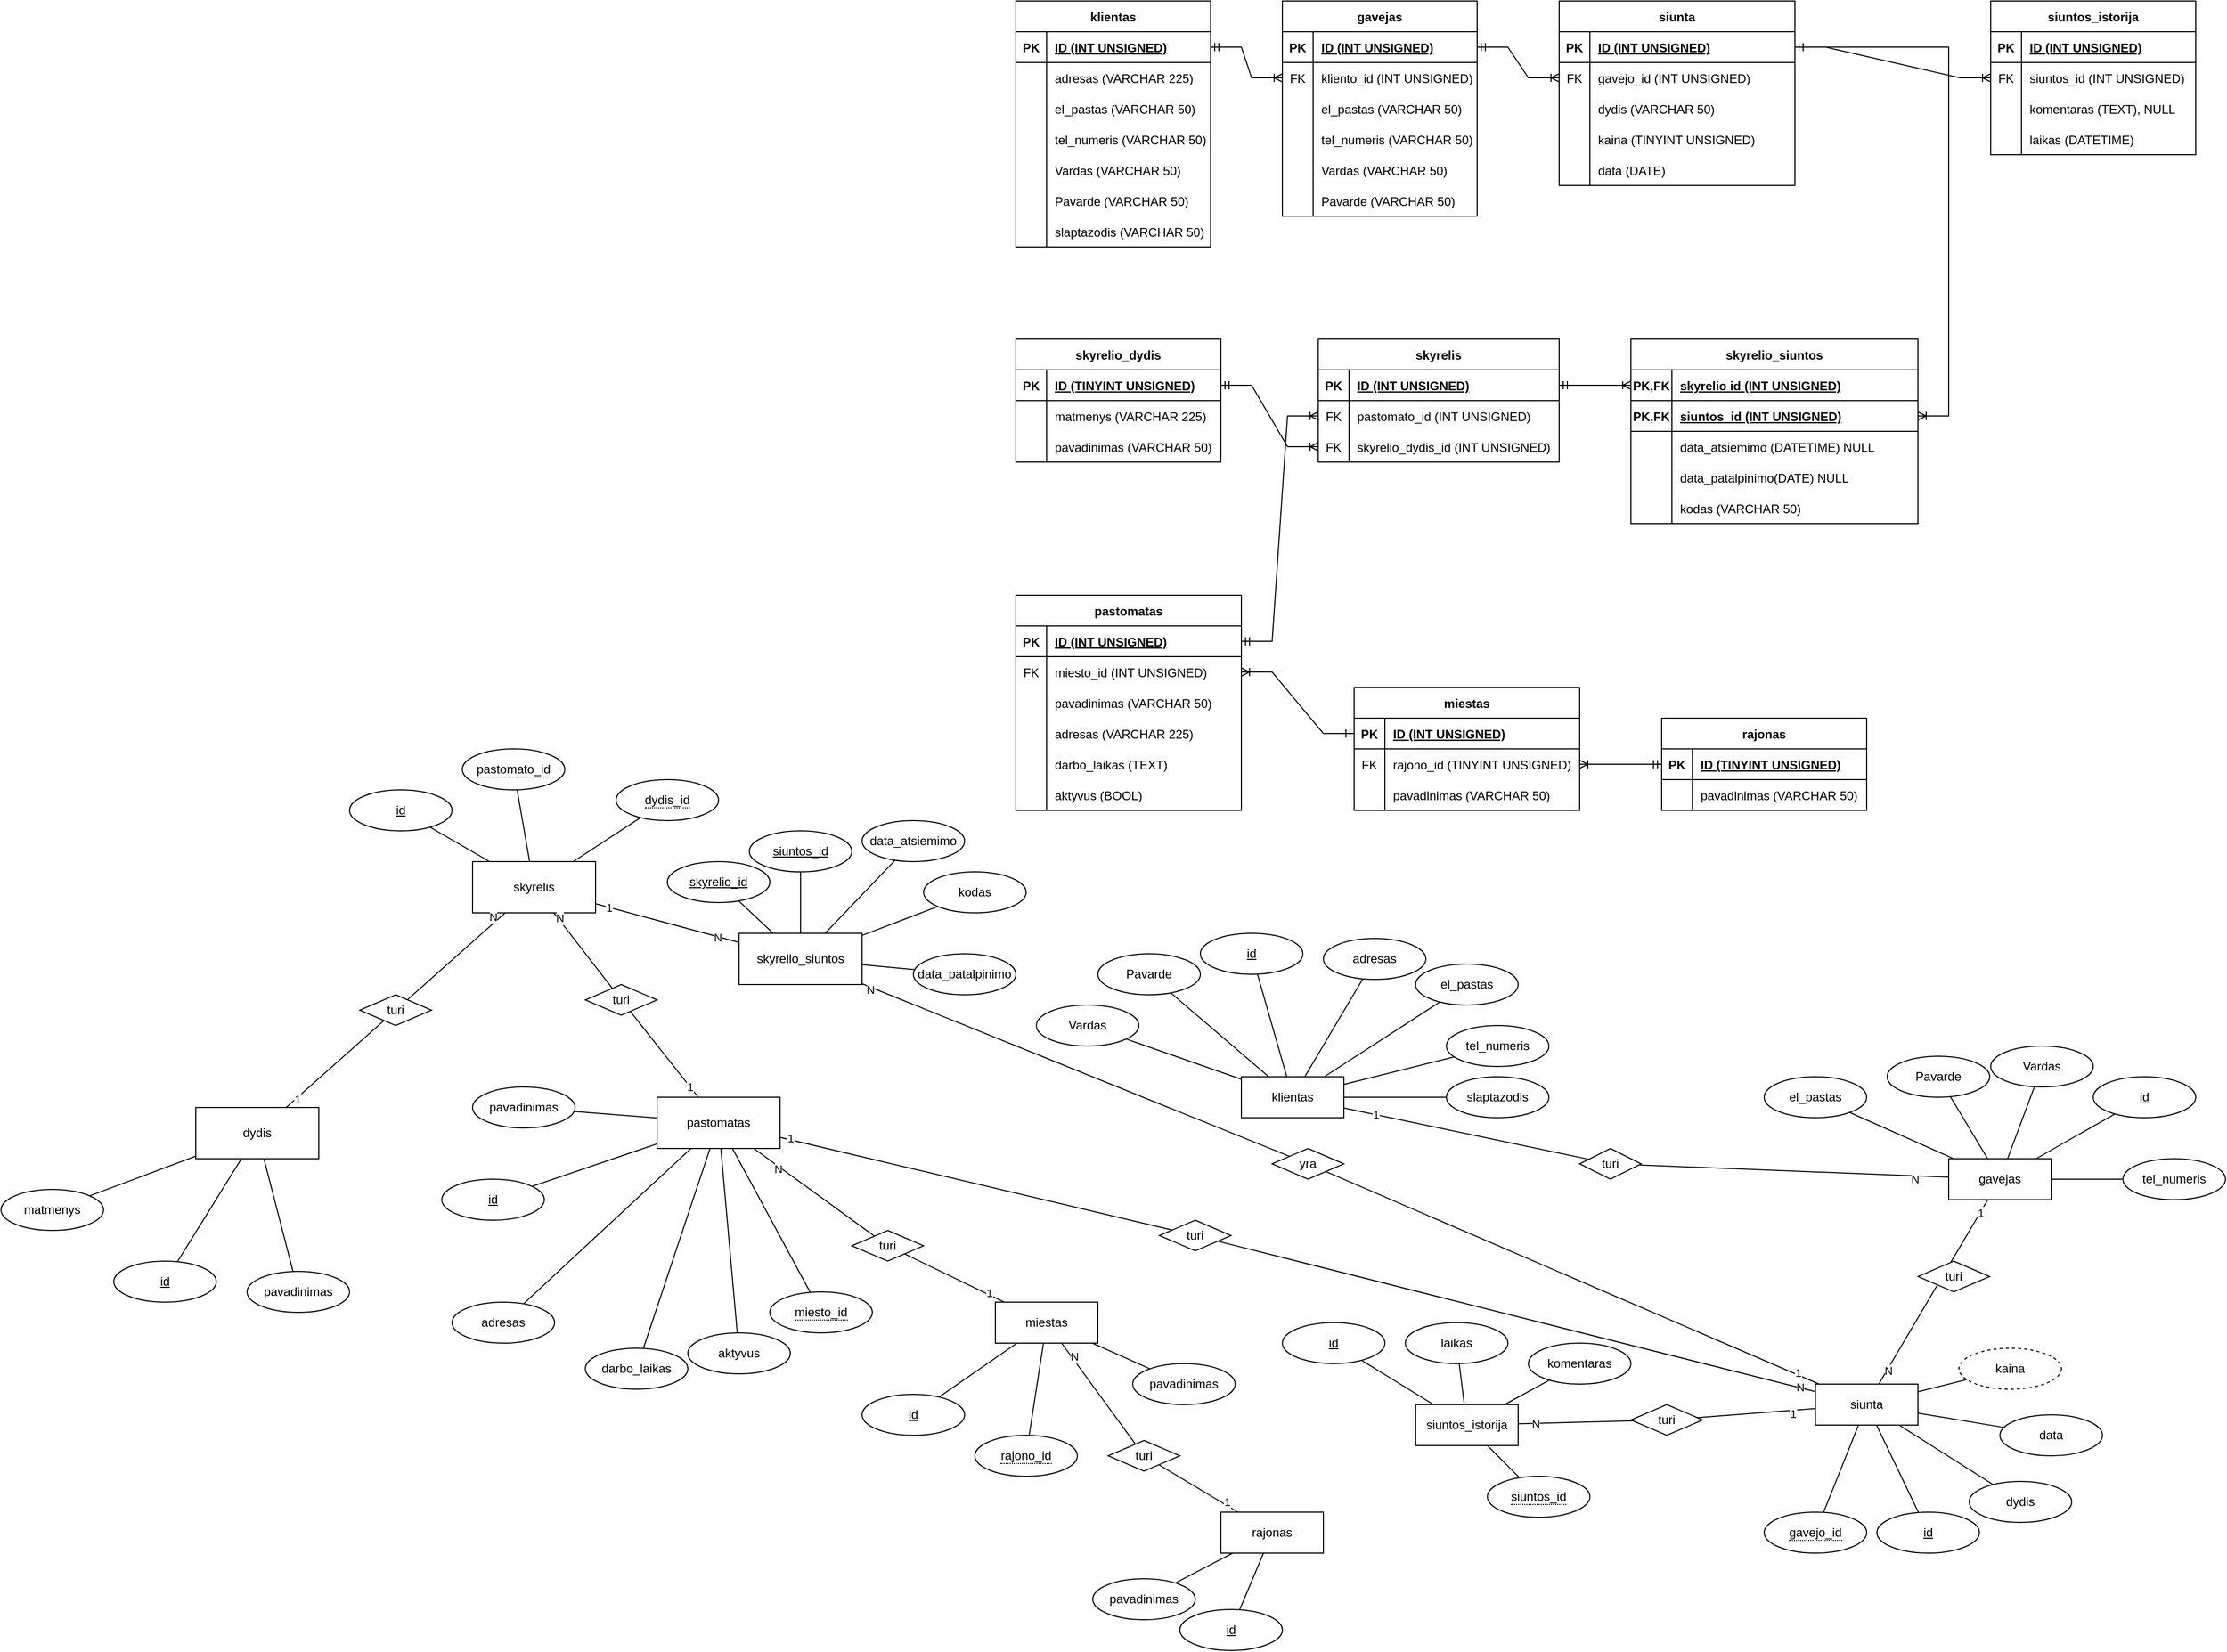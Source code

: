 <mxfile version="18.0.3" type="google"><diagram id="4hlesjPTpPxtD0cCE0a9" name="Page-1"><mxGraphModel grid="1" page="1" gridSize="10" guides="1" tooltips="1" connect="1" arrows="1" fold="1" pageScale="1" pageWidth="827" pageHeight="1169" math="0" shadow="0"><root><mxCell id="0"/><mxCell id="1" parent="0"/><mxCell id="PP63NJdJma54_0HKCKiL-8" style="rounded=0;orthogonalLoop=1;jettySize=auto;html=1;endArrow=none;endFill=0;" edge="1" parent="1" source="PP63NJdJma54_0HKCKiL-1" target="PP63NJdJma54_0HKCKiL-5"><mxGeometry relative="1" as="geometry"/></mxCell><mxCell id="PP63NJdJma54_0HKCKiL-10" style="edgeStyle=none;rounded=0;orthogonalLoop=1;jettySize=auto;html=1;endArrow=none;endFill=0;" edge="1" parent="1" source="PP63NJdJma54_0HKCKiL-1" target="PP63NJdJma54_0HKCKiL-6"><mxGeometry relative="1" as="geometry"/></mxCell><mxCell id="PP63NJdJma54_0HKCKiL-11" style="edgeStyle=none;rounded=0;orthogonalLoop=1;jettySize=auto;html=1;endArrow=none;endFill=0;" edge="1" parent="1" source="PP63NJdJma54_0HKCKiL-1" target="PP63NJdJma54_0HKCKiL-7"><mxGeometry relative="1" as="geometry"/></mxCell><mxCell id="PP63NJdJma54_0HKCKiL-12" style="edgeStyle=none;rounded=0;orthogonalLoop=1;jettySize=auto;html=1;endArrow=none;endFill=0;" edge="1" parent="1" source="PP63NJdJma54_0HKCKiL-1" target="PP63NJdJma54_0HKCKiL-4"><mxGeometry relative="1" as="geometry"/></mxCell><mxCell id="PP63NJdJma54_0HKCKiL-13" style="edgeStyle=none;rounded=0;orthogonalLoop=1;jettySize=auto;html=1;endArrow=none;endFill=0;" edge="1" parent="1" source="PP63NJdJma54_0HKCKiL-1" target="PP63NJdJma54_0HKCKiL-3"><mxGeometry relative="1" as="geometry"/></mxCell><mxCell id="PP63NJdJma54_0HKCKiL-21" style="edgeStyle=none;rounded=0;orthogonalLoop=1;jettySize=auto;html=1;endArrow=none;endFill=0;" edge="1" parent="1" source="PP63NJdJma54_0HKCKiL-1" target="PP63NJdJma54_0HKCKiL-19"><mxGeometry relative="1" as="geometry"/></mxCell><mxCell id="Q_DPGpO4Y_HDxYft95Pb-269" style="edgeStyle=none;rounded=0;orthogonalLoop=1;jettySize=auto;html=1;startArrow=none;startFill=0;endArrow=none;endFill=0;" edge="1" parent="1" source="PP63NJdJma54_0HKCKiL-1" target="Q_DPGpO4Y_HDxYft95Pb-267"><mxGeometry relative="1" as="geometry"/></mxCell><mxCell id="Q_DPGpO4Y_HDxYft95Pb-286" style="edgeStyle=none;rounded=0;orthogonalLoop=1;jettySize=auto;html=1;startArrow=none;startFill=0;endArrow=none;endFill=0;" edge="1" parent="1" source="Q_DPGpO4Y_HDxYft95Pb-287" target="Q_DPGpO4Y_HDxYft95Pb-266"><mxGeometry relative="1" as="geometry"/></mxCell><mxCell id="Q_DPGpO4Y_HDxYft95Pb-289" value="N" style="edgeLabel;html=1;align=center;verticalAlign=middle;resizable=0;points=[];" connectable="0" vertex="1" parent="Q_DPGpO4Y_HDxYft95Pb-286"><mxGeometry x="0.778" y="-3" relative="1" as="geometry"><mxPoint as="offset"/></mxGeometry></mxCell><mxCell id="PP63NJdJma54_0HKCKiL-1" value="klientas" style="whiteSpace=wrap;html=1;align=center;" vertex="1" parent="1"><mxGeometry x="420" y="160" width="100" height="40" as="geometry"/></mxCell><mxCell id="PP63NJdJma54_0HKCKiL-3" value="Vardas" style="ellipse;whiteSpace=wrap;html=1;align=center;" vertex="1" parent="1"><mxGeometry x="220" y="90" width="100" height="40" as="geometry"/></mxCell><mxCell id="PP63NJdJma54_0HKCKiL-4" value="Pavarde" style="ellipse;whiteSpace=wrap;html=1;align=center;" vertex="1" parent="1"><mxGeometry x="280" y="40" width="100" height="40" as="geometry"/></mxCell><mxCell id="PP63NJdJma54_0HKCKiL-5" value="adresas" style="ellipse;whiteSpace=wrap;html=1;align=center;" vertex="1" parent="1"><mxGeometry x="500" y="25" width="100" height="40" as="geometry"/></mxCell><mxCell id="PP63NJdJma54_0HKCKiL-6" value="el_pastas" style="ellipse;whiteSpace=wrap;html=1;align=center;" vertex="1" parent="1"><mxGeometry x="590" y="50" width="100" height="40" as="geometry"/></mxCell><mxCell id="PP63NJdJma54_0HKCKiL-7" value="tel_numeris" style="ellipse;whiteSpace=wrap;html=1;align=center;" vertex="1" parent="1"><mxGeometry x="620" y="110" width="100" height="40" as="geometry"/></mxCell><mxCell id="PP63NJdJma54_0HKCKiL-19" value="id" style="ellipse;whiteSpace=wrap;html=1;align=center;fontStyle=4" vertex="1" parent="1"><mxGeometry x="380" y="20" width="100" height="40" as="geometry"/></mxCell><mxCell id="PP63NJdJma54_0HKCKiL-36" style="edgeStyle=none;rounded=0;orthogonalLoop=1;jettySize=auto;html=1;endArrow=none;endFill=0;" edge="1" parent="1" source="PP63NJdJma54_0HKCKiL-29" target="Q_cHvZhVTKoLdOpGAnzR-50"><mxGeometry relative="1" as="geometry"><mxPoint x="1116.691" y="459.994" as="targetPoint"/></mxGeometry></mxCell><mxCell id="PP63NJdJma54_0HKCKiL-40" style="edgeStyle=none;rounded=0;orthogonalLoop=1;jettySize=auto;html=1;endArrow=none;endFill=0;" edge="1" parent="1" source="PP63NJdJma54_0HKCKiL-29" target="PP63NJdJma54_0HKCKiL-34"><mxGeometry relative="1" as="geometry"/></mxCell><mxCell id="PP63NJdJma54_0HKCKiL-53" style="edgeStyle=none;rounded=0;orthogonalLoop=1;jettySize=auto;html=1;endArrow=none;endFill=0;" edge="1" parent="1" source="PP63NJdJma54_0HKCKiL-29" target="PP63NJdJma54_0HKCKiL-52"><mxGeometry relative="1" as="geometry"/></mxCell><mxCell id="Q_cHvZhVTKoLdOpGAnzR-49" style="edgeStyle=none;rounded=0;orthogonalLoop=1;jettySize=auto;html=1;endArrow=none;endFill=0;" edge="1" parent="1" source="PP63NJdJma54_0HKCKiL-29" target="Q_cHvZhVTKoLdOpGAnzR-48"><mxGeometry relative="1" as="geometry"/></mxCell><mxCell id="Q_DPGpO4Y_HDxYft95Pb-291" style="edgeStyle=none;rounded=0;orthogonalLoop=1;jettySize=auto;html=1;startArrow=none;startFill=0;endArrow=none;endFill=0;" edge="1" parent="1" source="GMLI7ufcWWOKR3DF8Rpx-136" target="PP63NJdJma54_0HKCKiL-42"><mxGeometry relative="1" as="geometry"/></mxCell><mxCell id="Q_DPGpO4Y_HDxYft95Pb-292" value="1" style="edgeLabel;html=1;align=center;verticalAlign=middle;resizable=0;points=[];" connectable="0" vertex="1" parent="Q_DPGpO4Y_HDxYft95Pb-291"><mxGeometry x="0.949" y="-2" relative="1" as="geometry"><mxPoint as="offset"/></mxGeometry></mxCell><mxCell id="PP63NJdJma54_0HKCKiL-29" value="siunta" style="whiteSpace=wrap;html=1;align=center;" vertex="1" parent="1"><mxGeometry x="980" y="460" width="100" height="40" as="geometry"/></mxCell><mxCell id="PP63NJdJma54_0HKCKiL-34" value="data" style="ellipse;whiteSpace=wrap;html=1;align=center;" vertex="1" parent="1"><mxGeometry x="1160" y="490" width="100" height="40" as="geometry"/></mxCell><mxCell id="PP63NJdJma54_0HKCKiL-80" style="edgeStyle=none;rounded=0;orthogonalLoop=1;jettySize=auto;html=1;endArrow=none;endFill=0;" edge="1" parent="1" source="PP63NJdJma54_0HKCKiL-42" target="PP63NJdJma54_0HKCKiL-64"><mxGeometry relative="1" as="geometry"/></mxCell><mxCell id="PP63NJdJma54_0HKCKiL-81" style="edgeStyle=none;rounded=0;orthogonalLoop=1;jettySize=auto;html=1;endArrow=none;endFill=0;" edge="1" parent="1" source="PP63NJdJma54_0HKCKiL-42" target="PP63NJdJma54_0HKCKiL-67"><mxGeometry relative="1" as="geometry"/></mxCell><mxCell id="PP63NJdJma54_0HKCKiL-84" style="edgeStyle=none;rounded=0;orthogonalLoop=1;jettySize=auto;html=1;endArrow=none;endFill=0;" edge="1" parent="1" source="PP63NJdJma54_0HKCKiL-42" target="PP63NJdJma54_0HKCKiL-63"><mxGeometry relative="1" as="geometry"/></mxCell><mxCell id="Q_cHvZhVTKoLdOpGAnzR-34" style="edgeStyle=none;rounded=0;orthogonalLoop=1;jettySize=auto;html=1;endArrow=none;endFill=0;" edge="1" parent="1" source="PP63NJdJma54_0HKCKiL-42" target="Q_cHvZhVTKoLdOpGAnzR-33"><mxGeometry relative="1" as="geometry"/></mxCell><mxCell id="Q_DPGpO4Y_HDxYft95Pb-257" style="edgeStyle=none;rounded=0;orthogonalLoop=1;jettySize=auto;html=1;startArrow=none;startFill=0;endArrow=none;endFill=0;" edge="1" parent="1" source="PP63NJdJma54_0HKCKiL-42" target="Q_DPGpO4Y_HDxYft95Pb-255"><mxGeometry relative="1" as="geometry"/></mxCell><mxCell id="Q_DPGpO4Y_HDxYft95Pb-334" style="edgeStyle=none;rounded=0;orthogonalLoop=1;jettySize=auto;html=1;startArrow=none;startFill=0;endArrow=none;endFill=0;" edge="1" parent="1" source="PP63NJdJma54_0HKCKiL-42" target="Q_DPGpO4Y_HDxYft95Pb-333"><mxGeometry relative="1" as="geometry"/></mxCell><mxCell id="PP63NJdJma54_0HKCKiL-42" value="pastomatas" style="whiteSpace=wrap;html=1;align=center;" vertex="1" parent="1"><mxGeometry x="-150" y="180" width="120" height="50" as="geometry"/></mxCell><mxCell id="PP63NJdJma54_0HKCKiL-52" value="id" style="ellipse;whiteSpace=wrap;html=1;align=center;fontStyle=4" vertex="1" parent="1"><mxGeometry x="1040" y="585" width="100" height="40" as="geometry"/></mxCell><mxCell id="PP63NJdJma54_0HKCKiL-60" style="edgeStyle=none;rounded=0;orthogonalLoop=1;jettySize=auto;html=1;exitX=0.25;exitY=1;exitDx=0;exitDy=0;entryX=0;entryY=1;entryDx=0;entryDy=0;endArrow=none;endFill=0;" edge="1" parent="1" source="PP63NJdJma54_0HKCKiL-42" target="PP63NJdJma54_0HKCKiL-42"><mxGeometry relative="1" as="geometry"/></mxCell><mxCell id="PP63NJdJma54_0HKCKiL-63" value="darbo_laikas" style="ellipse;whiteSpace=wrap;html=1;align=center;" vertex="1" parent="1"><mxGeometry x="-220" y="425" width="100" height="40" as="geometry"/></mxCell><mxCell id="PP63NJdJma54_0HKCKiL-64" value="adresas" style="ellipse;whiteSpace=wrap;html=1;align=center;" vertex="1" parent="1"><mxGeometry x="-350" y="380" width="100" height="40" as="geometry"/></mxCell><mxCell id="PP63NJdJma54_0HKCKiL-67" value="id" style="ellipse;whiteSpace=wrap;html=1;align=center;fontStyle=4" vertex="1" parent="1"><mxGeometry x="-360" y="260" width="100" height="40" as="geometry"/></mxCell><mxCell id="Q_cHvZhVTKoLdOpGAnzR-21" style="edgeStyle=none;rounded=0;orthogonalLoop=1;jettySize=auto;html=1;endArrow=none;endFill=0;" edge="1" parent="1" source="Q_cHvZhVTKoLdOpGAnzR-1" target="PP63NJdJma54_0HKCKiL-42"><mxGeometry relative="1" as="geometry"/></mxCell><mxCell id="Q_cHvZhVTKoLdOpGAnzR-45" value="N" style="edgeLabel;html=1;align=center;verticalAlign=middle;resizable=0;points=[];" connectable="0" vertex="1" parent="Q_cHvZhVTKoLdOpGAnzR-21"><mxGeometry x="0.58" y="2" relative="1" as="geometry"><mxPoint as="offset"/></mxGeometry></mxCell><mxCell id="Q_cHvZhVTKoLdOpGAnzR-1" value="turi" style="shape=rhombus;perimeter=rhombusPerimeter;whiteSpace=wrap;html=1;align=center;" vertex="1" parent="1"><mxGeometry x="40" y="310" width="70" height="30" as="geometry"/></mxCell><mxCell id="Q_cHvZhVTKoLdOpGAnzR-13" style="edgeStyle=none;rounded=0;orthogonalLoop=1;jettySize=auto;html=1;endArrow=none;endFill=0;" edge="1" parent="1" source="Q_cHvZhVTKoLdOpGAnzR-2" target="Q_cHvZhVTKoLdOpGAnzR-10"><mxGeometry relative="1" as="geometry"/></mxCell><mxCell id="Q_cHvZhVTKoLdOpGAnzR-14" style="edgeStyle=none;rounded=0;orthogonalLoop=1;jettySize=auto;html=1;endArrow=none;endFill=0;" edge="1" parent="1" source="Q_cHvZhVTKoLdOpGAnzR-2" target="Q_cHvZhVTKoLdOpGAnzR-9"><mxGeometry relative="1" as="geometry"/></mxCell><mxCell id="Q_cHvZhVTKoLdOpGAnzR-16" style="edgeStyle=none;rounded=0;orthogonalLoop=1;jettySize=auto;html=1;endArrow=none;endFill=0;" edge="1" parent="1" source="Q_cHvZhVTKoLdOpGAnzR-2" target="Q_cHvZhVTKoLdOpGAnzR-6"><mxGeometry relative="1" as="geometry"/></mxCell><mxCell id="Q_cHvZhVTKoLdOpGAnzR-36" style="edgeStyle=none;rounded=0;orthogonalLoop=1;jettySize=auto;html=1;endArrow=none;endFill=0;startArrow=none;" edge="1" parent="1" source="Q_cHvZhVTKoLdOpGAnzR-38" target="PP63NJdJma54_0HKCKiL-29"><mxGeometry relative="1" as="geometry"/></mxCell><mxCell id="Q_cHvZhVTKoLdOpGAnzR-40" value="1" style="edgeLabel;html=1;align=center;verticalAlign=middle;resizable=0;points=[];" connectable="0" vertex="1" parent="Q_cHvZhVTKoLdOpGAnzR-36"><mxGeometry x="0.613" y="-3" relative="1" as="geometry"><mxPoint as="offset"/></mxGeometry></mxCell><mxCell id="Q_DPGpO4Y_HDxYft95Pb-295" style="edgeStyle=none;rounded=0;orthogonalLoop=1;jettySize=auto;html=1;startArrow=none;startFill=0;endArrow=none;endFill=0;" edge="1" parent="1" source="Q_cHvZhVTKoLdOpGAnzR-2" target="Q_DPGpO4Y_HDxYft95Pb-294"><mxGeometry relative="1" as="geometry"/></mxCell><mxCell id="Q_cHvZhVTKoLdOpGAnzR-2" value="siuntos_istorija" style="whiteSpace=wrap;html=1;align=center;" vertex="1" parent="1"><mxGeometry x="590" y="480" width="100" height="40" as="geometry"/></mxCell><mxCell id="Q_cHvZhVTKoLdOpGAnzR-20" style="edgeStyle=none;rounded=0;orthogonalLoop=1;jettySize=auto;html=1;endArrow=none;endFill=0;" edge="1" parent="1" source="Q_cHvZhVTKoLdOpGAnzR-4" target="Q_cHvZhVTKoLdOpGAnzR-1"><mxGeometry relative="1" as="geometry"/></mxCell><mxCell id="Q_cHvZhVTKoLdOpGAnzR-44" value="1" style="edgeLabel;html=1;align=center;verticalAlign=middle;resizable=0;points=[];" connectable="0" vertex="1" parent="Q_cHvZhVTKoLdOpGAnzR-20"><mxGeometry x="-0.67" y="-2" relative="1" as="geometry"><mxPoint as="offset"/></mxGeometry></mxCell><mxCell id="Q_DPGpO4Y_HDxYft95Pb-259" style="edgeStyle=none;rounded=0;orthogonalLoop=1;jettySize=auto;html=1;startArrow=none;startFill=0;endArrow=none;endFill=0;" edge="1" parent="1" source="Q_cHvZhVTKoLdOpGAnzR-4" target="Q_DPGpO4Y_HDxYft95Pb-258"><mxGeometry relative="1" as="geometry"/></mxCell><mxCell id="Q_cHvZhVTKoLdOpGAnzR-4" value="miestas" style="whiteSpace=wrap;html=1;align=center;" vertex="1" parent="1"><mxGeometry x="180" y="380" width="100" height="40" as="geometry"/></mxCell><mxCell id="Q_cHvZhVTKoLdOpGAnzR-6" value="id" style="ellipse;whiteSpace=wrap;html=1;align=center;fontStyle=4" vertex="1" parent="1"><mxGeometry x="460" y="400" width="100" height="40" as="geometry"/></mxCell><mxCell id="Q_cHvZhVTKoLdOpGAnzR-23" style="edgeStyle=none;rounded=0;orthogonalLoop=1;jettySize=auto;html=1;endArrow=none;endFill=0;" edge="1" parent="1" source="Q_cHvZhVTKoLdOpGAnzR-7" target="Q_cHvZhVTKoLdOpGAnzR-4"><mxGeometry relative="1" as="geometry"/></mxCell><mxCell id="Q_cHvZhVTKoLdOpGAnzR-7" value="id" style="ellipse;whiteSpace=wrap;html=1;align=center;fontStyle=4" vertex="1" parent="1"><mxGeometry x="50" y="470" width="100" height="40" as="geometry"/></mxCell><mxCell id="Q_cHvZhVTKoLdOpGAnzR-22" style="edgeStyle=none;rounded=0;orthogonalLoop=1;jettySize=auto;html=1;endArrow=none;endFill=0;" edge="1" parent="1" source="Q_DPGpO4Y_HDxYft95Pb-238" target="Q_cHvZhVTKoLdOpGAnzR-4"><mxGeometry relative="1" as="geometry"><mxPoint x="246.013" y="480.064" as="sourcePoint"/></mxGeometry></mxCell><mxCell id="Q_cHvZhVTKoLdOpGAnzR-9" value="laikas" style="ellipse;whiteSpace=wrap;html=1;align=center;" vertex="1" parent="1"><mxGeometry x="580" y="400" width="100" height="40" as="geometry"/></mxCell><mxCell id="Q_cHvZhVTKoLdOpGAnzR-10" value="komentaras" style="ellipse;whiteSpace=wrap;html=1;align=center;" vertex="1" parent="1"><mxGeometry x="700" y="420" width="100" height="40" as="geometry"/></mxCell><mxCell id="Q_cHvZhVTKoLdOpGAnzR-28" style="edgeStyle=none;rounded=0;orthogonalLoop=1;jettySize=auto;html=1;exitX=0.5;exitY=1;exitDx=0;exitDy=0;endArrow=none;endFill=0;" edge="1" parent="1"><mxGeometry relative="1" as="geometry"><mxPoint x="250" y="520" as="sourcePoint"/><mxPoint x="250" y="520" as="targetPoint"/></mxGeometry></mxCell><mxCell id="Q_cHvZhVTKoLdOpGAnzR-33" value="&lt;span style=&quot;border-bottom: 1px dotted&quot;&gt;miesto_id&lt;/span&gt;" style="ellipse;whiteSpace=wrap;html=1;align=center;" vertex="1" parent="1"><mxGeometry x="-40" y="370" width="100" height="40" as="geometry"/></mxCell><mxCell id="Q_cHvZhVTKoLdOpGAnzR-38" value="turi" style="shape=rhombus;perimeter=rhombusPerimeter;whiteSpace=wrap;html=1;align=center;" vertex="1" parent="1"><mxGeometry x="800" y="480" width="70" height="30" as="geometry"/></mxCell><mxCell id="Q_cHvZhVTKoLdOpGAnzR-39" value="" style="edgeStyle=none;rounded=0;orthogonalLoop=1;jettySize=auto;html=1;endArrow=none;endFill=0;" edge="1" parent="1" source="Q_cHvZhVTKoLdOpGAnzR-2" target="Q_cHvZhVTKoLdOpGAnzR-38"><mxGeometry relative="1" as="geometry"><mxPoint x="680" y="507.436" as="sourcePoint"/><mxPoint x="970" y="492.564" as="targetPoint"/></mxGeometry></mxCell><mxCell id="Q_cHvZhVTKoLdOpGAnzR-41" value="N" style="edgeLabel;html=1;align=center;verticalAlign=middle;resizable=0;points=[];" connectable="0" vertex="1" parent="Q_cHvZhVTKoLdOpGAnzR-39"><mxGeometry x="-0.707" relative="1" as="geometry"><mxPoint as="offset"/></mxGeometry></mxCell><mxCell id="Q_cHvZhVTKoLdOpGAnzR-48" value="dydis" style="ellipse;whiteSpace=wrap;html=1;align=center;" vertex="1" parent="1"><mxGeometry x="1130" y="555" width="100" height="40" as="geometry"/></mxCell><mxCell id="Q_cHvZhVTKoLdOpGAnzR-50" value="kaina" style="ellipse;whiteSpace=wrap;html=1;align=center;dashed=1;" vertex="1" parent="1"><mxGeometry x="1120" y="425" width="100" height="40" as="geometry"/></mxCell><mxCell id="Q_DPGpO4Y_HDxYft95Pb-3" value="klientas" style="shape=table;startSize=30;container=1;collapsible=1;childLayout=tableLayout;fixedRows=1;rowLines=0;fontStyle=1;align=center;resizeLast=1;" vertex="1" parent="1"><mxGeometry x="200" y="-890" width="190" height="240" as="geometry"/></mxCell><mxCell id="Q_DPGpO4Y_HDxYft95Pb-4" value="" style="shape=tableRow;horizontal=0;startSize=0;swimlaneHead=0;swimlaneBody=0;fillColor=none;collapsible=0;dropTarget=0;points=[[0,0.5],[1,0.5]];portConstraint=eastwest;top=0;left=0;right=0;bottom=1;" vertex="1" parent="Q_DPGpO4Y_HDxYft95Pb-3"><mxGeometry y="30" width="190" height="30" as="geometry"/></mxCell><mxCell id="Q_DPGpO4Y_HDxYft95Pb-5" value="PK" style="shape=partialRectangle;connectable=0;fillColor=none;top=0;left=0;bottom=0;right=0;fontStyle=1;overflow=hidden;" vertex="1" parent="Q_DPGpO4Y_HDxYft95Pb-4"><mxGeometry width="30" height="30" as="geometry"><mxRectangle width="30" height="30" as="alternateBounds"/></mxGeometry></mxCell><mxCell id="Q_DPGpO4Y_HDxYft95Pb-6" value="ID (INT UNSIGNED)" style="shape=partialRectangle;connectable=0;fillColor=none;top=0;left=0;bottom=0;right=0;align=left;spacingLeft=6;fontStyle=5;overflow=hidden;" vertex="1" parent="Q_DPGpO4Y_HDxYft95Pb-4"><mxGeometry x="30" width="160" height="30" as="geometry"><mxRectangle width="160" height="30" as="alternateBounds"/></mxGeometry></mxCell><mxCell id="Q_DPGpO4Y_HDxYft95Pb-163" value="" style="shape=tableRow;horizontal=0;startSize=0;swimlaneHead=0;swimlaneBody=0;fillColor=none;collapsible=0;dropTarget=0;points=[[0,0.5],[1,0.5]];portConstraint=eastwest;top=0;left=0;right=0;bottom=0;" vertex="1" parent="Q_DPGpO4Y_HDxYft95Pb-3"><mxGeometry y="60" width="190" height="30" as="geometry"/></mxCell><mxCell id="Q_DPGpO4Y_HDxYft95Pb-164" value="" style="shape=partialRectangle;connectable=0;fillColor=none;top=0;left=0;bottom=0;right=0;editable=1;overflow=hidden;" vertex="1" parent="Q_DPGpO4Y_HDxYft95Pb-163"><mxGeometry width="30" height="30" as="geometry"><mxRectangle width="30" height="30" as="alternateBounds"/></mxGeometry></mxCell><mxCell id="Q_DPGpO4Y_HDxYft95Pb-165" value="adresas (VARCHAR 225)" style="shape=partialRectangle;connectable=0;fillColor=none;top=0;left=0;bottom=0;right=0;align=left;spacingLeft=6;overflow=hidden;" vertex="1" parent="Q_DPGpO4Y_HDxYft95Pb-163"><mxGeometry x="30" width="160" height="30" as="geometry"><mxRectangle width="160" height="30" as="alternateBounds"/></mxGeometry></mxCell><mxCell id="Q_DPGpO4Y_HDxYft95Pb-10" value="" style="shape=tableRow;horizontal=0;startSize=0;swimlaneHead=0;swimlaneBody=0;fillColor=none;collapsible=0;dropTarget=0;points=[[0,0.5],[1,0.5]];portConstraint=eastwest;top=0;left=0;right=0;bottom=0;" vertex="1" parent="Q_DPGpO4Y_HDxYft95Pb-3"><mxGeometry y="90" width="190" height="30" as="geometry"/></mxCell><mxCell id="Q_DPGpO4Y_HDxYft95Pb-11" value="" style="shape=partialRectangle;connectable=0;fillColor=none;top=0;left=0;bottom=0;right=0;editable=1;overflow=hidden;" vertex="1" parent="Q_DPGpO4Y_HDxYft95Pb-10"><mxGeometry width="30" height="30" as="geometry"><mxRectangle width="30" height="30" as="alternateBounds"/></mxGeometry></mxCell><mxCell id="Q_DPGpO4Y_HDxYft95Pb-12" value="el_pastas (VARCHAR 50)" style="shape=partialRectangle;connectable=0;fillColor=none;top=0;left=0;bottom=0;right=0;align=left;spacingLeft=6;overflow=hidden;" vertex="1" parent="Q_DPGpO4Y_HDxYft95Pb-10"><mxGeometry x="30" width="160" height="30" as="geometry"><mxRectangle width="160" height="30" as="alternateBounds"/></mxGeometry></mxCell><mxCell id="Q_DPGpO4Y_HDxYft95Pb-13" value="" style="shape=tableRow;horizontal=0;startSize=0;swimlaneHead=0;swimlaneBody=0;fillColor=none;collapsible=0;dropTarget=0;points=[[0,0.5],[1,0.5]];portConstraint=eastwest;top=0;left=0;right=0;bottom=0;" vertex="1" parent="Q_DPGpO4Y_HDxYft95Pb-3"><mxGeometry y="120" width="190" height="30" as="geometry"/></mxCell><mxCell id="Q_DPGpO4Y_HDxYft95Pb-14" value="" style="shape=partialRectangle;connectable=0;fillColor=none;top=0;left=0;bottom=0;right=0;editable=1;overflow=hidden;" vertex="1" parent="Q_DPGpO4Y_HDxYft95Pb-13"><mxGeometry width="30" height="30" as="geometry"><mxRectangle width="30" height="30" as="alternateBounds"/></mxGeometry></mxCell><mxCell id="Q_DPGpO4Y_HDxYft95Pb-15" value="tel_numeris (VARCHAR 50)" style="shape=partialRectangle;connectable=0;fillColor=none;top=0;left=0;bottom=0;right=0;align=left;spacingLeft=6;overflow=hidden;" vertex="1" parent="Q_DPGpO4Y_HDxYft95Pb-13"><mxGeometry x="30" width="160" height="30" as="geometry"><mxRectangle width="160" height="30" as="alternateBounds"/></mxGeometry></mxCell><mxCell id="Q_DPGpO4Y_HDxYft95Pb-19" value="" style="shape=tableRow;horizontal=0;startSize=0;swimlaneHead=0;swimlaneBody=0;fillColor=none;collapsible=0;dropTarget=0;points=[[0,0.5],[1,0.5]];portConstraint=eastwest;top=0;left=0;right=0;bottom=0;" vertex="1" parent="Q_DPGpO4Y_HDxYft95Pb-3"><mxGeometry y="150" width="190" height="30" as="geometry"/></mxCell><mxCell id="Q_DPGpO4Y_HDxYft95Pb-20" value="" style="shape=partialRectangle;connectable=0;fillColor=none;top=0;left=0;bottom=0;right=0;editable=1;overflow=hidden;" vertex="1" parent="Q_DPGpO4Y_HDxYft95Pb-19"><mxGeometry width="30" height="30" as="geometry"><mxRectangle width="30" height="30" as="alternateBounds"/></mxGeometry></mxCell><mxCell id="Q_DPGpO4Y_HDxYft95Pb-21" value="Vardas (VARCHAR 50)" style="shape=partialRectangle;connectable=0;fillColor=none;top=0;left=0;bottom=0;right=0;align=left;spacingLeft=6;overflow=hidden;" vertex="1" parent="Q_DPGpO4Y_HDxYft95Pb-19"><mxGeometry x="30" width="160" height="30" as="geometry"><mxRectangle width="160" height="30" as="alternateBounds"/></mxGeometry></mxCell><mxCell id="Q_DPGpO4Y_HDxYft95Pb-83" value="" style="shape=tableRow;horizontal=0;startSize=0;swimlaneHead=0;swimlaneBody=0;fillColor=none;collapsible=0;dropTarget=0;points=[[0,0.5],[1,0.5]];portConstraint=eastwest;top=0;left=0;right=0;bottom=0;" vertex="1" parent="Q_DPGpO4Y_HDxYft95Pb-3"><mxGeometry y="180" width="190" height="30" as="geometry"/></mxCell><mxCell id="Q_DPGpO4Y_HDxYft95Pb-84" value="" style="shape=partialRectangle;connectable=0;fillColor=none;top=0;left=0;bottom=0;right=0;editable=1;overflow=hidden;" vertex="1" parent="Q_DPGpO4Y_HDxYft95Pb-83"><mxGeometry width="30" height="30" as="geometry"><mxRectangle width="30" height="30" as="alternateBounds"/></mxGeometry></mxCell><mxCell id="Q_DPGpO4Y_HDxYft95Pb-85" value="Pavarde (VARCHAR 50)" style="shape=partialRectangle;connectable=0;fillColor=none;top=0;left=0;bottom=0;right=0;align=left;spacingLeft=6;overflow=hidden;" vertex="1" parent="Q_DPGpO4Y_HDxYft95Pb-83"><mxGeometry x="30" width="160" height="30" as="geometry"><mxRectangle width="160" height="30" as="alternateBounds"/></mxGeometry></mxCell><mxCell id="GMLI7ufcWWOKR3DF8Rpx-13" value="" style="shape=tableRow;horizontal=0;startSize=0;swimlaneHead=0;swimlaneBody=0;fillColor=none;collapsible=0;dropTarget=0;points=[[0,0.5],[1,0.5]];portConstraint=eastwest;top=0;left=0;right=0;bottom=0;" vertex="1" parent="Q_DPGpO4Y_HDxYft95Pb-3"><mxGeometry y="210" width="190" height="30" as="geometry"/></mxCell><mxCell id="GMLI7ufcWWOKR3DF8Rpx-14" value="" style="shape=partialRectangle;connectable=0;fillColor=none;top=0;left=0;bottom=0;right=0;editable=1;overflow=hidden;" vertex="1" parent="GMLI7ufcWWOKR3DF8Rpx-13"><mxGeometry width="30" height="30" as="geometry"><mxRectangle width="30" height="30" as="alternateBounds"/></mxGeometry></mxCell><mxCell id="GMLI7ufcWWOKR3DF8Rpx-15" value="slaptazodis (VARCHAR 50)" style="shape=partialRectangle;connectable=0;fillColor=none;top=0;left=0;bottom=0;right=0;align=left;spacingLeft=6;overflow=hidden;" vertex="1" parent="GMLI7ufcWWOKR3DF8Rpx-13"><mxGeometry x="30" width="160" height="30" as="geometry"><mxRectangle width="160" height="30" as="alternateBounds"/></mxGeometry></mxCell><mxCell id="Q_DPGpO4Y_HDxYft95Pb-86" value="siunta" style="shape=table;startSize=30;container=1;collapsible=1;childLayout=tableLayout;fixedRows=1;rowLines=0;fontStyle=1;align=center;resizeLast=1;" vertex="1" parent="1"><mxGeometry x="730" y="-890" width="230" height="180" as="geometry"/></mxCell><mxCell id="Q_DPGpO4Y_HDxYft95Pb-87" value="" style="shape=tableRow;horizontal=0;startSize=0;swimlaneHead=0;swimlaneBody=0;fillColor=none;collapsible=0;dropTarget=0;points=[[0,0.5],[1,0.5]];portConstraint=eastwest;top=0;left=0;right=0;bottom=1;" vertex="1" parent="Q_DPGpO4Y_HDxYft95Pb-86"><mxGeometry y="30" width="230" height="30" as="geometry"/></mxCell><mxCell id="Q_DPGpO4Y_HDxYft95Pb-88" value="PK" style="shape=partialRectangle;connectable=0;fillColor=none;top=0;left=0;bottom=0;right=0;fontStyle=1;overflow=hidden;" vertex="1" parent="Q_DPGpO4Y_HDxYft95Pb-87"><mxGeometry width="30" height="30" as="geometry"><mxRectangle width="30" height="30" as="alternateBounds"/></mxGeometry></mxCell><mxCell id="Q_DPGpO4Y_HDxYft95Pb-89" value="ID (INT UNSIGNED)" style="shape=partialRectangle;connectable=0;fillColor=none;top=0;left=0;bottom=0;right=0;align=left;spacingLeft=6;fontStyle=5;overflow=hidden;" vertex="1" parent="Q_DPGpO4Y_HDxYft95Pb-87"><mxGeometry x="30" width="200" height="30" as="geometry"><mxRectangle width="200" height="30" as="alternateBounds"/></mxGeometry></mxCell><mxCell id="Q_DPGpO4Y_HDxYft95Pb-105" value="" style="shape=tableRow;horizontal=0;startSize=0;swimlaneHead=0;swimlaneBody=0;fillColor=none;collapsible=0;dropTarget=0;points=[[0,0.5],[1,0.5]];portConstraint=eastwest;top=0;left=0;right=0;bottom=0;" vertex="1" parent="Q_DPGpO4Y_HDxYft95Pb-86"><mxGeometry y="60" width="230" height="30" as="geometry"/></mxCell><mxCell id="Q_DPGpO4Y_HDxYft95Pb-106" value="FK" style="shape=partialRectangle;connectable=0;fillColor=none;top=0;left=0;bottom=0;right=0;editable=1;overflow=hidden;" vertex="1" parent="Q_DPGpO4Y_HDxYft95Pb-105"><mxGeometry width="30" height="30" as="geometry"><mxRectangle width="30" height="30" as="alternateBounds"/></mxGeometry></mxCell><mxCell id="Q_DPGpO4Y_HDxYft95Pb-107" value="gavejo_id (INT UNSIGNED)" style="shape=partialRectangle;connectable=0;fillColor=none;top=0;left=0;bottom=0;right=0;align=left;spacingLeft=6;overflow=hidden;" vertex="1" parent="Q_DPGpO4Y_HDxYft95Pb-105"><mxGeometry x="30" width="200" height="30" as="geometry"><mxRectangle width="200" height="30" as="alternateBounds"/></mxGeometry></mxCell><mxCell id="Q_DPGpO4Y_HDxYft95Pb-96" value="" style="shape=tableRow;horizontal=0;startSize=0;swimlaneHead=0;swimlaneBody=0;fillColor=none;collapsible=0;dropTarget=0;points=[[0,0.5],[1,0.5]];portConstraint=eastwest;top=0;left=0;right=0;bottom=0;" vertex="1" parent="Q_DPGpO4Y_HDxYft95Pb-86"><mxGeometry y="90" width="230" height="30" as="geometry"/></mxCell><mxCell id="Q_DPGpO4Y_HDxYft95Pb-97" value="" style="shape=partialRectangle;connectable=0;fillColor=none;top=0;left=0;bottom=0;right=0;editable=1;overflow=hidden;" vertex="1" parent="Q_DPGpO4Y_HDxYft95Pb-96"><mxGeometry width="30" height="30" as="geometry"><mxRectangle width="30" height="30" as="alternateBounds"/></mxGeometry></mxCell><mxCell id="Q_DPGpO4Y_HDxYft95Pb-98" value="dydis (VARCHAR 50)" style="shape=partialRectangle;connectable=0;fillColor=none;top=0;left=0;bottom=0;right=0;align=left;spacingLeft=6;overflow=hidden;" vertex="1" parent="Q_DPGpO4Y_HDxYft95Pb-96"><mxGeometry x="30" width="200" height="30" as="geometry"><mxRectangle width="200" height="30" as="alternateBounds"/></mxGeometry></mxCell><mxCell id="Q_DPGpO4Y_HDxYft95Pb-184" value="" style="shape=tableRow;horizontal=0;startSize=0;swimlaneHead=0;swimlaneBody=0;fillColor=none;collapsible=0;dropTarget=0;points=[[0,0.5],[1,0.5]];portConstraint=eastwest;top=0;left=0;right=0;bottom=0;" vertex="1" parent="Q_DPGpO4Y_HDxYft95Pb-86"><mxGeometry y="120" width="230" height="30" as="geometry"/></mxCell><mxCell id="Q_DPGpO4Y_HDxYft95Pb-185" value="" style="shape=partialRectangle;connectable=0;fillColor=none;top=0;left=0;bottom=0;right=0;editable=1;overflow=hidden;" vertex="1" parent="Q_DPGpO4Y_HDxYft95Pb-184"><mxGeometry width="30" height="30" as="geometry"><mxRectangle width="30" height="30" as="alternateBounds"/></mxGeometry></mxCell><mxCell id="Q_DPGpO4Y_HDxYft95Pb-186" value="kaina (TINYINT UNSIGNED)" style="shape=partialRectangle;connectable=0;fillColor=none;top=0;left=0;bottom=0;right=0;align=left;spacingLeft=6;overflow=hidden;" vertex="1" parent="Q_DPGpO4Y_HDxYft95Pb-184"><mxGeometry x="30" width="200" height="30" as="geometry"><mxRectangle width="200" height="30" as="alternateBounds"/></mxGeometry></mxCell><mxCell id="Q_DPGpO4Y_HDxYft95Pb-93" value="" style="shape=tableRow;horizontal=0;startSize=0;swimlaneHead=0;swimlaneBody=0;fillColor=none;collapsible=0;dropTarget=0;points=[[0,0.5],[1,0.5]];portConstraint=eastwest;top=0;left=0;right=0;bottom=0;" vertex="1" parent="Q_DPGpO4Y_HDxYft95Pb-86"><mxGeometry y="150" width="230" height="30" as="geometry"/></mxCell><mxCell id="Q_DPGpO4Y_HDxYft95Pb-94" value="" style="shape=partialRectangle;connectable=0;fillColor=none;top=0;left=0;bottom=0;right=0;editable=1;overflow=hidden;" vertex="1" parent="Q_DPGpO4Y_HDxYft95Pb-93"><mxGeometry width="30" height="30" as="geometry"><mxRectangle width="30" height="30" as="alternateBounds"/></mxGeometry></mxCell><mxCell id="Q_DPGpO4Y_HDxYft95Pb-95" value="data (DATE)" style="shape=partialRectangle;connectable=0;fillColor=none;top=0;left=0;bottom=0;right=0;align=left;spacingLeft=6;overflow=hidden;" vertex="1" parent="Q_DPGpO4Y_HDxYft95Pb-93"><mxGeometry x="30" width="200" height="30" as="geometry"><mxRectangle width="200" height="30" as="alternateBounds"/></mxGeometry></mxCell><mxCell id="Q_DPGpO4Y_HDxYft95Pb-108" value="siuntos_istorija" style="shape=table;startSize=30;container=1;collapsible=1;childLayout=tableLayout;fixedRows=1;rowLines=0;fontStyle=1;align=center;resizeLast=1;" vertex="1" parent="1"><mxGeometry x="1151" y="-890" width="200" height="150" as="geometry"/></mxCell><mxCell id="Q_DPGpO4Y_HDxYft95Pb-109" value="" style="shape=tableRow;horizontal=0;startSize=0;swimlaneHead=0;swimlaneBody=0;fillColor=none;collapsible=0;dropTarget=0;points=[[0,0.5],[1,0.5]];portConstraint=eastwest;top=0;left=0;right=0;bottom=1;" vertex="1" parent="Q_DPGpO4Y_HDxYft95Pb-108"><mxGeometry y="30" width="200" height="30" as="geometry"/></mxCell><mxCell id="Q_DPGpO4Y_HDxYft95Pb-110" value="PK" style="shape=partialRectangle;connectable=0;fillColor=none;top=0;left=0;bottom=0;right=0;fontStyle=1;overflow=hidden;" vertex="1" parent="Q_DPGpO4Y_HDxYft95Pb-109"><mxGeometry width="30" height="30" as="geometry"><mxRectangle width="30" height="30" as="alternateBounds"/></mxGeometry></mxCell><mxCell id="Q_DPGpO4Y_HDxYft95Pb-111" value="ID (INT UNSIGNED)" style="shape=partialRectangle;connectable=0;fillColor=none;top=0;left=0;bottom=0;right=0;align=left;spacingLeft=6;fontStyle=5;overflow=hidden;" vertex="1" parent="Q_DPGpO4Y_HDxYft95Pb-109"><mxGeometry x="30" width="170" height="30" as="geometry"><mxRectangle width="170" height="30" as="alternateBounds"/></mxGeometry></mxCell><mxCell id="Q_DPGpO4Y_HDxYft95Pb-115" value="" style="shape=tableRow;horizontal=0;startSize=0;swimlaneHead=0;swimlaneBody=0;fillColor=none;collapsible=0;dropTarget=0;points=[[0,0.5],[1,0.5]];portConstraint=eastwest;top=0;left=0;right=0;bottom=0;" vertex="1" parent="Q_DPGpO4Y_HDxYft95Pb-108"><mxGeometry y="60" width="200" height="30" as="geometry"/></mxCell><mxCell id="Q_DPGpO4Y_HDxYft95Pb-116" value="FK" style="shape=partialRectangle;connectable=0;fillColor=none;top=0;left=0;bottom=0;right=0;editable=1;overflow=hidden;" vertex="1" parent="Q_DPGpO4Y_HDxYft95Pb-115"><mxGeometry width="30" height="30" as="geometry"><mxRectangle width="30" height="30" as="alternateBounds"/></mxGeometry></mxCell><mxCell id="Q_DPGpO4Y_HDxYft95Pb-117" value="siuntos_id (INT UNSIGNED)" style="shape=partialRectangle;connectable=0;fillColor=none;top=0;left=0;bottom=0;right=0;align=left;spacingLeft=6;overflow=hidden;" vertex="1" parent="Q_DPGpO4Y_HDxYft95Pb-115"><mxGeometry x="30" width="170" height="30" as="geometry"><mxRectangle width="170" height="30" as="alternateBounds"/></mxGeometry></mxCell><mxCell id="Q_DPGpO4Y_HDxYft95Pb-118" value="" style="shape=tableRow;horizontal=0;startSize=0;swimlaneHead=0;swimlaneBody=0;fillColor=none;collapsible=0;dropTarget=0;points=[[0,0.5],[1,0.5]];portConstraint=eastwest;top=0;left=0;right=0;bottom=0;" vertex="1" parent="Q_DPGpO4Y_HDxYft95Pb-108"><mxGeometry y="90" width="200" height="30" as="geometry"/></mxCell><mxCell id="Q_DPGpO4Y_HDxYft95Pb-119" value="" style="shape=partialRectangle;connectable=0;fillColor=none;top=0;left=0;bottom=0;right=0;editable=1;overflow=hidden;" vertex="1" parent="Q_DPGpO4Y_HDxYft95Pb-118"><mxGeometry width="30" height="30" as="geometry"><mxRectangle width="30" height="30" as="alternateBounds"/></mxGeometry></mxCell><mxCell id="Q_DPGpO4Y_HDxYft95Pb-120" value="komentaras (TEXT), NULL" style="shape=partialRectangle;connectable=0;fillColor=none;top=0;left=0;bottom=0;right=0;align=left;spacingLeft=6;overflow=hidden;" vertex="1" parent="Q_DPGpO4Y_HDxYft95Pb-118"><mxGeometry x="30" width="170" height="30" as="geometry"><mxRectangle width="170" height="30" as="alternateBounds"/></mxGeometry></mxCell><mxCell id="GMLI7ufcWWOKR3DF8Rpx-65" value="" style="shape=tableRow;horizontal=0;startSize=0;swimlaneHead=0;swimlaneBody=0;fillColor=none;collapsible=0;dropTarget=0;points=[[0,0.5],[1,0.5]];portConstraint=eastwest;top=0;left=0;right=0;bottom=0;" vertex="1" parent="Q_DPGpO4Y_HDxYft95Pb-108"><mxGeometry y="120" width="200" height="30" as="geometry"/></mxCell><mxCell id="GMLI7ufcWWOKR3DF8Rpx-66" value="" style="shape=partialRectangle;connectable=0;fillColor=none;top=0;left=0;bottom=0;right=0;editable=1;overflow=hidden;" vertex="1" parent="GMLI7ufcWWOKR3DF8Rpx-65"><mxGeometry width="30" height="30" as="geometry"><mxRectangle width="30" height="30" as="alternateBounds"/></mxGeometry></mxCell><mxCell id="GMLI7ufcWWOKR3DF8Rpx-67" value="laikas (DATETIME)" style="shape=partialRectangle;connectable=0;fillColor=none;top=0;left=0;bottom=0;right=0;align=left;spacingLeft=6;overflow=hidden;" vertex="1" parent="GMLI7ufcWWOKR3DF8Rpx-65"><mxGeometry x="30" width="170" height="30" as="geometry"><mxRectangle width="170" height="30" as="alternateBounds"/></mxGeometry></mxCell><mxCell id="Q_DPGpO4Y_HDxYft95Pb-127" value="miestas" style="shape=table;startSize=30;container=1;collapsible=1;childLayout=tableLayout;fixedRows=1;rowLines=0;fontStyle=1;align=center;resizeLast=1;" vertex="1" parent="1"><mxGeometry x="530" y="-220" width="220" height="120" as="geometry"/></mxCell><mxCell id="Q_DPGpO4Y_HDxYft95Pb-128" value="" style="shape=tableRow;horizontal=0;startSize=0;swimlaneHead=0;swimlaneBody=0;fillColor=none;collapsible=0;dropTarget=0;points=[[0,0.5],[1,0.5]];portConstraint=eastwest;top=0;left=0;right=0;bottom=1;" vertex="1" parent="Q_DPGpO4Y_HDxYft95Pb-127"><mxGeometry y="30" width="220" height="30" as="geometry"/></mxCell><mxCell id="Q_DPGpO4Y_HDxYft95Pb-129" value="PK" style="shape=partialRectangle;connectable=0;fillColor=none;top=0;left=0;bottom=0;right=0;fontStyle=1;overflow=hidden;" vertex="1" parent="Q_DPGpO4Y_HDxYft95Pb-128"><mxGeometry width="30" height="30" as="geometry"><mxRectangle width="30" height="30" as="alternateBounds"/></mxGeometry></mxCell><mxCell id="Q_DPGpO4Y_HDxYft95Pb-130" value="ID (INT UNSIGNED)" style="shape=partialRectangle;connectable=0;fillColor=none;top=0;left=0;bottom=0;right=0;align=left;spacingLeft=6;fontStyle=5;overflow=hidden;" vertex="1" parent="Q_DPGpO4Y_HDxYft95Pb-128"><mxGeometry x="30" width="190" height="30" as="geometry"><mxRectangle width="190" height="30" as="alternateBounds"/></mxGeometry></mxCell><mxCell id="Q_DPGpO4Y_HDxYft95Pb-131" value="" style="shape=tableRow;horizontal=0;startSize=0;swimlaneHead=0;swimlaneBody=0;fillColor=none;collapsible=0;dropTarget=0;points=[[0,0.5],[1,0.5]];portConstraint=eastwest;top=0;left=0;right=0;bottom=0;" vertex="1" parent="Q_DPGpO4Y_HDxYft95Pb-127"><mxGeometry y="60" width="220" height="30" as="geometry"/></mxCell><mxCell id="Q_DPGpO4Y_HDxYft95Pb-132" value="FK" style="shape=partialRectangle;connectable=0;fillColor=none;top=0;left=0;bottom=0;right=0;editable=1;overflow=hidden;" vertex="1" parent="Q_DPGpO4Y_HDxYft95Pb-131"><mxGeometry width="30" height="30" as="geometry"><mxRectangle width="30" height="30" as="alternateBounds"/></mxGeometry></mxCell><mxCell id="Q_DPGpO4Y_HDxYft95Pb-133" value="rajono_id (TINYINT UNSIGNED)" style="shape=partialRectangle;connectable=0;fillColor=none;top=0;left=0;bottom=0;right=0;align=left;spacingLeft=6;overflow=hidden;" vertex="1" parent="Q_DPGpO4Y_HDxYft95Pb-131"><mxGeometry x="30" width="190" height="30" as="geometry"><mxRectangle width="190" height="30" as="alternateBounds"/></mxGeometry></mxCell><mxCell id="GMLI7ufcWWOKR3DF8Rpx-123" value="" style="shape=tableRow;horizontal=0;startSize=0;swimlaneHead=0;swimlaneBody=0;fillColor=none;collapsible=0;dropTarget=0;points=[[0,0.5],[1,0.5]];portConstraint=eastwest;top=0;left=0;right=0;bottom=0;" vertex="1" parent="Q_DPGpO4Y_HDxYft95Pb-127"><mxGeometry y="90" width="220" height="30" as="geometry"/></mxCell><mxCell id="GMLI7ufcWWOKR3DF8Rpx-124" value="" style="shape=partialRectangle;connectable=0;fillColor=none;top=0;left=0;bottom=0;right=0;editable=1;overflow=hidden;" vertex="1" parent="GMLI7ufcWWOKR3DF8Rpx-123"><mxGeometry width="30" height="30" as="geometry"><mxRectangle width="30" height="30" as="alternateBounds"/></mxGeometry></mxCell><mxCell id="GMLI7ufcWWOKR3DF8Rpx-125" value="pavadinimas (VARCHAR 50)" style="shape=partialRectangle;connectable=0;fillColor=none;top=0;left=0;bottom=0;right=0;align=left;spacingLeft=6;overflow=hidden;" vertex="1" parent="GMLI7ufcWWOKR3DF8Rpx-123"><mxGeometry x="30" width="190" height="30" as="geometry"><mxRectangle width="190" height="30" as="alternateBounds"/></mxGeometry></mxCell><mxCell id="Q_DPGpO4Y_HDxYft95Pb-140" value="pastomatas" style="shape=table;startSize=30;container=1;collapsible=1;childLayout=tableLayout;fixedRows=1;rowLines=0;fontStyle=1;align=center;resizeLast=1;" vertex="1" parent="1"><mxGeometry x="200" y="-310" width="220" height="210" as="geometry"/></mxCell><mxCell id="Q_DPGpO4Y_HDxYft95Pb-141" value="" style="shape=tableRow;horizontal=0;startSize=0;swimlaneHead=0;swimlaneBody=0;fillColor=none;collapsible=0;dropTarget=0;points=[[0,0.5],[1,0.5]];portConstraint=eastwest;top=0;left=0;right=0;bottom=1;" vertex="1" parent="Q_DPGpO4Y_HDxYft95Pb-140"><mxGeometry y="30" width="220" height="30" as="geometry"/></mxCell><mxCell id="Q_DPGpO4Y_HDxYft95Pb-142" value="PK" style="shape=partialRectangle;connectable=0;fillColor=none;top=0;left=0;bottom=0;right=0;fontStyle=1;overflow=hidden;" vertex="1" parent="Q_DPGpO4Y_HDxYft95Pb-141"><mxGeometry width="30" height="30" as="geometry"><mxRectangle width="30" height="30" as="alternateBounds"/></mxGeometry></mxCell><mxCell id="Q_DPGpO4Y_HDxYft95Pb-143" value="ID (INT UNSIGNED)" style="shape=partialRectangle;connectable=0;fillColor=none;top=0;left=0;bottom=0;right=0;align=left;spacingLeft=6;fontStyle=5;overflow=hidden;" vertex="1" parent="Q_DPGpO4Y_HDxYft95Pb-141"><mxGeometry x="30" width="190" height="30" as="geometry"><mxRectangle width="190" height="30" as="alternateBounds"/></mxGeometry></mxCell><mxCell id="Q_DPGpO4Y_HDxYft95Pb-159" value="" style="shape=tableRow;horizontal=0;startSize=0;swimlaneHead=0;swimlaneBody=0;fillColor=none;collapsible=0;dropTarget=0;points=[[0,0.5],[1,0.5]];portConstraint=eastwest;top=0;left=0;right=0;bottom=0;" vertex="1" parent="Q_DPGpO4Y_HDxYft95Pb-140"><mxGeometry y="60" width="220" height="30" as="geometry"/></mxCell><mxCell id="Q_DPGpO4Y_HDxYft95Pb-160" value="FK" style="shape=partialRectangle;connectable=0;fillColor=none;top=0;left=0;bottom=0;right=0;editable=1;overflow=hidden;" vertex="1" parent="Q_DPGpO4Y_HDxYft95Pb-159"><mxGeometry width="30" height="30" as="geometry"><mxRectangle width="30" height="30" as="alternateBounds"/></mxGeometry></mxCell><mxCell id="Q_DPGpO4Y_HDxYft95Pb-161" value="miesto_id (INT UNSIGNED)" style="shape=partialRectangle;connectable=0;fillColor=none;top=0;left=0;bottom=0;right=0;align=left;spacingLeft=6;overflow=hidden;" vertex="1" parent="Q_DPGpO4Y_HDxYft95Pb-159"><mxGeometry x="30" width="190" height="30" as="geometry"><mxRectangle width="190" height="30" as="alternateBounds"/></mxGeometry></mxCell><mxCell id="Q_DPGpO4Y_HDxYft95Pb-147" value="" style="shape=tableRow;horizontal=0;startSize=0;swimlaneHead=0;swimlaneBody=0;fillColor=none;collapsible=0;dropTarget=0;points=[[0,0.5],[1,0.5]];portConstraint=eastwest;top=0;left=0;right=0;bottom=0;" vertex="1" parent="Q_DPGpO4Y_HDxYft95Pb-140"><mxGeometry y="90" width="220" height="30" as="geometry"/></mxCell><mxCell id="Q_DPGpO4Y_HDxYft95Pb-148" value="" style="shape=partialRectangle;connectable=0;fillColor=none;top=0;left=0;bottom=0;right=0;editable=1;overflow=hidden;" vertex="1" parent="Q_DPGpO4Y_HDxYft95Pb-147"><mxGeometry width="30" height="30" as="geometry"><mxRectangle width="30" height="30" as="alternateBounds"/></mxGeometry></mxCell><mxCell id="Q_DPGpO4Y_HDxYft95Pb-149" value="pavadinimas (VARCHAR 50)" style="shape=partialRectangle;connectable=0;fillColor=none;top=0;left=0;bottom=0;right=0;align=left;spacingLeft=6;overflow=hidden;" vertex="1" parent="Q_DPGpO4Y_HDxYft95Pb-147"><mxGeometry x="30" width="190" height="30" as="geometry"><mxRectangle width="190" height="30" as="alternateBounds"/></mxGeometry></mxCell><mxCell id="Q_DPGpO4Y_HDxYft95Pb-150" value="" style="shape=tableRow;horizontal=0;startSize=0;swimlaneHead=0;swimlaneBody=0;fillColor=none;collapsible=0;dropTarget=0;points=[[0,0.5],[1,0.5]];portConstraint=eastwest;top=0;left=0;right=0;bottom=0;" vertex="1" parent="Q_DPGpO4Y_HDxYft95Pb-140"><mxGeometry y="120" width="220" height="30" as="geometry"/></mxCell><mxCell id="Q_DPGpO4Y_HDxYft95Pb-151" value="" style="shape=partialRectangle;connectable=0;fillColor=none;top=0;left=0;bottom=0;right=0;editable=1;overflow=hidden;" vertex="1" parent="Q_DPGpO4Y_HDxYft95Pb-150"><mxGeometry width="30" height="30" as="geometry"><mxRectangle width="30" height="30" as="alternateBounds"/></mxGeometry></mxCell><mxCell id="Q_DPGpO4Y_HDxYft95Pb-152" value="adresas (VARCHAR 225)" style="shape=partialRectangle;connectable=0;fillColor=none;top=0;left=0;bottom=0;right=0;align=left;spacingLeft=6;overflow=hidden;" vertex="1" parent="Q_DPGpO4Y_HDxYft95Pb-150"><mxGeometry x="30" width="190" height="30" as="geometry"><mxRectangle width="190" height="30" as="alternateBounds"/></mxGeometry></mxCell><mxCell id="Q_DPGpO4Y_HDxYft95Pb-153" value="" style="shape=tableRow;horizontal=0;startSize=0;swimlaneHead=0;swimlaneBody=0;fillColor=none;collapsible=0;dropTarget=0;points=[[0,0.5],[1,0.5]];portConstraint=eastwest;top=0;left=0;right=0;bottom=0;" vertex="1" parent="Q_DPGpO4Y_HDxYft95Pb-140"><mxGeometry y="150" width="220" height="30" as="geometry"/></mxCell><mxCell id="Q_DPGpO4Y_HDxYft95Pb-154" value="" style="shape=partialRectangle;connectable=0;fillColor=none;top=0;left=0;bottom=0;right=0;editable=1;overflow=hidden;" vertex="1" parent="Q_DPGpO4Y_HDxYft95Pb-153"><mxGeometry width="30" height="30" as="geometry"><mxRectangle width="30" height="30" as="alternateBounds"/></mxGeometry></mxCell><mxCell id="Q_DPGpO4Y_HDxYft95Pb-155" value="darbo_laikas (TEXT)" style="shape=partialRectangle;connectable=0;fillColor=none;top=0;left=0;bottom=0;right=0;align=left;spacingLeft=6;overflow=hidden;" vertex="1" parent="Q_DPGpO4Y_HDxYft95Pb-153"><mxGeometry x="30" width="190" height="30" as="geometry"><mxRectangle width="190" height="30" as="alternateBounds"/></mxGeometry></mxCell><mxCell id="Q_DPGpO4Y_HDxYft95Pb-156" value="" style="shape=tableRow;horizontal=0;startSize=0;swimlaneHead=0;swimlaneBody=0;fillColor=none;collapsible=0;dropTarget=0;points=[[0,0.5],[1,0.5]];portConstraint=eastwest;top=0;left=0;right=0;bottom=0;" vertex="1" parent="Q_DPGpO4Y_HDxYft95Pb-140"><mxGeometry y="180" width="220" height="30" as="geometry"/></mxCell><mxCell id="Q_DPGpO4Y_HDxYft95Pb-157" value="" style="shape=partialRectangle;connectable=0;fillColor=none;top=0;left=0;bottom=0;right=0;editable=1;overflow=hidden;" vertex="1" parent="Q_DPGpO4Y_HDxYft95Pb-156"><mxGeometry width="30" height="30" as="geometry"><mxRectangle width="30" height="30" as="alternateBounds"/></mxGeometry></mxCell><mxCell id="Q_DPGpO4Y_HDxYft95Pb-158" value="aktyvus (BOOL)" style="shape=partialRectangle;connectable=0;fillColor=none;top=0;left=0;bottom=0;right=0;align=left;spacingLeft=6;overflow=hidden;" vertex="1" parent="Q_DPGpO4Y_HDxYft95Pb-156"><mxGeometry x="30" width="190" height="30" as="geometry"><mxRectangle width="190" height="30" as="alternateBounds"/></mxGeometry></mxCell><mxCell id="Q_DPGpO4Y_HDxYft95Pb-233" style="edgeStyle=none;rounded=0;orthogonalLoop=1;jettySize=auto;html=1;startArrow=none;startFill=0;endArrow=none;endFill=0;" edge="1" parent="1" source="Q_DPGpO4Y_HDxYft95Pb-230" target="Q_DPGpO4Y_HDxYft95Pb-232"><mxGeometry relative="1" as="geometry"/></mxCell><mxCell id="Q_DPGpO4Y_HDxYft95Pb-240" style="edgeStyle=none;rounded=0;orthogonalLoop=1;jettySize=auto;html=1;startArrow=none;startFill=0;endArrow=none;endFill=0;" edge="1" parent="1" source="Q_DPGpO4Y_HDxYft95Pb-242" target="Q_cHvZhVTKoLdOpGAnzR-4"><mxGeometry relative="1" as="geometry"/></mxCell><mxCell id="Q_DPGpO4Y_HDxYft95Pb-253" value="N" style="edgeLabel;html=1;align=center;verticalAlign=middle;resizable=0;points=[];" connectable="0" vertex="1" parent="Q_DPGpO4Y_HDxYft95Pb-240"><mxGeometry x="0.717" y="-2" relative="1" as="geometry"><mxPoint as="offset"/></mxGeometry></mxCell><mxCell id="Q_DPGpO4Y_HDxYft95Pb-261" style="edgeStyle=none;rounded=0;orthogonalLoop=1;jettySize=auto;html=1;startArrow=none;startFill=0;endArrow=none;endFill=0;" edge="1" parent="1" source="Q_DPGpO4Y_HDxYft95Pb-230" target="Q_DPGpO4Y_HDxYft95Pb-260"><mxGeometry relative="1" as="geometry"/></mxCell><mxCell id="Q_DPGpO4Y_HDxYft95Pb-230" value="rajonas" style="whiteSpace=wrap;html=1;align=center;" vertex="1" parent="1"><mxGeometry x="400" y="585" width="100" height="40" as="geometry"/></mxCell><mxCell id="Q_DPGpO4Y_HDxYft95Pb-232" value="id" style="ellipse;whiteSpace=wrap;html=1;align=center;fontStyle=4" vertex="1" parent="1"><mxGeometry x="360" y="680" width="100" height="40" as="geometry"/></mxCell><mxCell id="Q_DPGpO4Y_HDxYft95Pb-238" value="&lt;span style=&quot;border-bottom: 1px dotted&quot;&gt;rajono_id&lt;/span&gt;" style="ellipse;whiteSpace=wrap;html=1;align=center;" vertex="1" parent="1"><mxGeometry x="160" y="510" width="100" height="40" as="geometry"/></mxCell><mxCell id="Q_DPGpO4Y_HDxYft95Pb-242" value="turi" style="shape=rhombus;perimeter=rhombusPerimeter;whiteSpace=wrap;html=1;align=center;" vertex="1" parent="1"><mxGeometry x="290" y="515" width="70" height="30" as="geometry"/></mxCell><mxCell id="Q_DPGpO4Y_HDxYft95Pb-243" value="" style="edgeStyle=none;rounded=0;orthogonalLoop=1;jettySize=auto;html=1;startArrow=none;startFill=0;endArrow=none;endFill=0;" edge="1" parent="1" source="Q_DPGpO4Y_HDxYft95Pb-230" target="Q_DPGpO4Y_HDxYft95Pb-242"><mxGeometry relative="1" as="geometry"><mxPoint x="404.167" y="620" as="sourcePoint"/><mxPoint x="245.833" y="420" as="targetPoint"/></mxGeometry></mxCell><mxCell id="Q_DPGpO4Y_HDxYft95Pb-252" value="1" style="edgeLabel;html=1;align=center;verticalAlign=middle;resizable=0;points=[];" connectable="0" vertex="1" parent="Q_DPGpO4Y_HDxYft95Pb-243"><mxGeometry x="-0.675" y="-3" relative="1" as="geometry"><mxPoint as="offset"/></mxGeometry></mxCell><mxCell id="Q_DPGpO4Y_HDxYft95Pb-255" value="pavadinimas" style="ellipse;whiteSpace=wrap;html=1;align=center;" vertex="1" parent="1"><mxGeometry x="-330" y="170" width="100" height="40" as="geometry"/></mxCell><mxCell id="Q_DPGpO4Y_HDxYft95Pb-258" value="pavadinimas" style="ellipse;whiteSpace=wrap;html=1;align=center;" vertex="1" parent="1"><mxGeometry x="314" y="440" width="100" height="40" as="geometry"/></mxCell><mxCell id="Q_DPGpO4Y_HDxYft95Pb-260" value="pavadinimas" style="ellipse;whiteSpace=wrap;html=1;align=center;" vertex="1" parent="1"><mxGeometry x="275" y="650" width="100" height="40" as="geometry"/></mxCell><mxCell id="Q_DPGpO4Y_HDxYft95Pb-270" style="edgeStyle=none;rounded=0;orthogonalLoop=1;jettySize=auto;html=1;startArrow=none;startFill=0;endArrow=none;endFill=0;" edge="1" parent="1" source="Q_DPGpO4Y_HDxYft95Pb-266" target="PP63NJdJma54_0HKCKiL-29"><mxGeometry relative="1" as="geometry"/></mxCell><mxCell id="Q_DPGpO4Y_HDxYft95Pb-284" value="1" style="edgeLabel;html=1;align=center;verticalAlign=middle;resizable=0;points=[];" connectable="0" vertex="1" parent="Q_DPGpO4Y_HDxYft95Pb-270"><mxGeometry x="-0.865" relative="1" as="geometry"><mxPoint y="1" as="offset"/></mxGeometry></mxCell><mxCell id="Q_DPGpO4Y_HDxYft95Pb-285" value="N" style="edgeLabel;html=1;align=center;verticalAlign=middle;resizable=0;points=[];" connectable="0" vertex="1" parent="Q_DPGpO4Y_HDxYft95Pb-270"><mxGeometry x="0.85" y="1" relative="1" as="geometry"><mxPoint as="offset"/></mxGeometry></mxCell><mxCell id="Q_DPGpO4Y_HDxYft95Pb-278" style="edgeStyle=none;rounded=0;orthogonalLoop=1;jettySize=auto;html=1;startArrow=none;startFill=0;endArrow=none;endFill=0;" edge="1" parent="1" source="Q_DPGpO4Y_HDxYft95Pb-266" target="Q_DPGpO4Y_HDxYft95Pb-277"><mxGeometry relative="1" as="geometry"/></mxCell><mxCell id="Q_DPGpO4Y_HDxYft95Pb-280" style="edgeStyle=none;rounded=0;orthogonalLoop=1;jettySize=auto;html=1;startArrow=none;startFill=0;endArrow=none;endFill=0;" edge="1" parent="1" source="Q_DPGpO4Y_HDxYft95Pb-266" target="Q_DPGpO4Y_HDxYft95Pb-273"><mxGeometry relative="1" as="geometry"/></mxCell><mxCell id="Q_DPGpO4Y_HDxYft95Pb-281" style="edgeStyle=none;rounded=0;orthogonalLoop=1;jettySize=auto;html=1;startArrow=none;startFill=0;endArrow=none;endFill=0;" edge="1" parent="1" source="Q_DPGpO4Y_HDxYft95Pb-266" target="Q_DPGpO4Y_HDxYft95Pb-275"><mxGeometry relative="1" as="geometry"/></mxCell><mxCell id="Q_DPGpO4Y_HDxYft95Pb-282" style="edgeStyle=none;rounded=0;orthogonalLoop=1;jettySize=auto;html=1;startArrow=none;startFill=0;endArrow=none;endFill=0;" edge="1" parent="1" source="Q_DPGpO4Y_HDxYft95Pb-266" target="Q_DPGpO4Y_HDxYft95Pb-276"><mxGeometry relative="1" as="geometry"/></mxCell><mxCell id="Q_DPGpO4Y_HDxYft95Pb-283" style="edgeStyle=none;rounded=0;orthogonalLoop=1;jettySize=auto;html=1;startArrow=none;startFill=0;endArrow=none;endFill=0;" edge="1" parent="1" source="Q_DPGpO4Y_HDxYft95Pb-266" target="Q_DPGpO4Y_HDxYft95Pb-274"><mxGeometry relative="1" as="geometry"/></mxCell><mxCell id="Q_DPGpO4Y_HDxYft95Pb-266" value="gavejas" style="whiteSpace=wrap;html=1;align=center;" vertex="1" parent="1"><mxGeometry x="1110" y="240" width="100" height="40" as="geometry"/></mxCell><mxCell id="Q_DPGpO4Y_HDxYft95Pb-267" value="slaptazodis" style="ellipse;whiteSpace=wrap;html=1;align=center;" vertex="1" parent="1"><mxGeometry x="620" y="160" width="100" height="40" as="geometry"/></mxCell><mxCell id="Q_DPGpO4Y_HDxYft95Pb-272" style="edgeStyle=none;rounded=0;orthogonalLoop=1;jettySize=auto;html=1;startArrow=none;startFill=0;endArrow=none;endFill=0;" edge="1" parent="1" source="Q_DPGpO4Y_HDxYft95Pb-271" target="PP63NJdJma54_0HKCKiL-29"><mxGeometry relative="1" as="geometry"/></mxCell><mxCell id="Q_DPGpO4Y_HDxYft95Pb-271" value="&lt;span style=&quot;border-bottom: 1px dotted&quot;&gt;gavejo_id&lt;/span&gt;" style="ellipse;whiteSpace=wrap;html=1;align=center;" vertex="1" parent="1"><mxGeometry x="930" y="585" width="100" height="40" as="geometry"/></mxCell><mxCell id="Q_DPGpO4Y_HDxYft95Pb-273" value="Vardas" style="ellipse;whiteSpace=wrap;html=1;align=center;" vertex="1" parent="1"><mxGeometry x="1151" y="130" width="100" height="40" as="geometry"/></mxCell><mxCell id="Q_DPGpO4Y_HDxYft95Pb-274" value="Pavarde" style="ellipse;whiteSpace=wrap;html=1;align=center;" vertex="1" parent="1"><mxGeometry x="1050" y="140" width="100" height="40" as="geometry"/></mxCell><mxCell id="Q_DPGpO4Y_HDxYft95Pb-275" value="id" style="ellipse;whiteSpace=wrap;html=1;align=center;fontStyle=4" vertex="1" parent="1"><mxGeometry x="1251" y="160" width="100" height="40" as="geometry"/></mxCell><mxCell id="Q_DPGpO4Y_HDxYft95Pb-276" value="tel_numeris" style="ellipse;whiteSpace=wrap;html=1;align=center;" vertex="1" parent="1"><mxGeometry x="1280" y="240" width="100" height="40" as="geometry"/></mxCell><mxCell id="Q_DPGpO4Y_HDxYft95Pb-277" value="el_pastas" style="ellipse;whiteSpace=wrap;html=1;align=center;" vertex="1" parent="1"><mxGeometry x="930" y="160" width="100" height="40" as="geometry"/></mxCell><mxCell id="Q_DPGpO4Y_HDxYft95Pb-287" value="turi" style="shape=rhombus;perimeter=rhombusPerimeter;whiteSpace=wrap;html=1;align=center;" vertex="1" parent="1"><mxGeometry x="750" y="230" width="60" height="30" as="geometry"/></mxCell><mxCell id="Q_DPGpO4Y_HDxYft95Pb-288" value="" style="edgeStyle=none;rounded=0;orthogonalLoop=1;jettySize=auto;html=1;startArrow=none;startFill=0;endArrow=none;endFill=0;" edge="1" parent="1" source="PP63NJdJma54_0HKCKiL-1" target="Q_DPGpO4Y_HDxYft95Pb-287"><mxGeometry relative="1" as="geometry"><mxPoint x="450" y="185.263" as="sourcePoint"/><mxPoint x="1110" y="254.737" as="targetPoint"/></mxGeometry></mxCell><mxCell id="Q_DPGpO4Y_HDxYft95Pb-290" value="1" style="edgeLabel;html=1;align=center;verticalAlign=middle;resizable=0;points=[];" connectable="0" vertex="1" parent="Q_DPGpO4Y_HDxYft95Pb-288"><mxGeometry x="-0.748" relative="1" as="geometry"><mxPoint as="offset"/></mxGeometry></mxCell><mxCell id="Q_DPGpO4Y_HDxYft95Pb-294" value="&lt;span style=&quot;border-bottom: 1px dotted&quot;&gt;siuntos_id&lt;/span&gt;" style="ellipse;whiteSpace=wrap;html=1;align=center;" vertex="1" parent="1"><mxGeometry x="660" y="550" width="100" height="40" as="geometry"/></mxCell><mxCell id="Q_DPGpO4Y_HDxYft95Pb-306" style="edgeStyle=none;rounded=0;orthogonalLoop=1;jettySize=auto;html=1;startArrow=none;startFill=0;endArrow=none;endFill=0;" edge="1" parent="1" source="Q_DPGpO4Y_HDxYft95Pb-340" target="PP63NJdJma54_0HKCKiL-42"><mxGeometry relative="1" as="geometry"/></mxCell><mxCell id="Q_DPGpO4Y_HDxYft95Pb-310" value="1" style="edgeLabel;html=1;align=center;verticalAlign=middle;resizable=0;points=[];" connectable="0" vertex="1" parent="Q_DPGpO4Y_HDxYft95Pb-306"><mxGeometry x="0.762" relative="1" as="geometry"><mxPoint as="offset"/></mxGeometry></mxCell><mxCell id="Q_DPGpO4Y_HDxYft95Pb-316" style="edgeStyle=none;rounded=0;orthogonalLoop=1;jettySize=auto;html=1;startArrow=none;startFill=0;endArrow=none;endFill=0;" edge="1" parent="1" source="Q_DPGpO4Y_HDxYft95Pb-297" target="GMLI7ufcWWOKR3DF8Rpx-119"><mxGeometry relative="1" as="geometry"><mxPoint x="-188.028" y="-73.438" as="targetPoint"/></mxGeometry></mxCell><mxCell id="Q_DPGpO4Y_HDxYft95Pb-317" style="edgeStyle=none;rounded=0;orthogonalLoop=1;jettySize=auto;html=1;startArrow=none;startFill=0;endArrow=none;endFill=0;" edge="1" parent="1" source="Q_DPGpO4Y_HDxYft95Pb-297" target="Q_DPGpO4Y_HDxYft95Pb-300"><mxGeometry relative="1" as="geometry"/></mxCell><mxCell id="Q_DPGpO4Y_HDxYft95Pb-318" style="edgeStyle=none;rounded=0;orthogonalLoop=1;jettySize=auto;html=1;startArrow=none;startFill=0;endArrow=none;endFill=0;" edge="1" parent="1" source="Q_DPGpO4Y_HDxYft95Pb-297" target="Q_DPGpO4Y_HDxYft95Pb-299"><mxGeometry relative="1" as="geometry"/></mxCell><mxCell id="Q_DPGpO4Y_HDxYft95Pb-297" value="skyrelis" style="whiteSpace=wrap;html=1;align=center;" vertex="1" parent="1"><mxGeometry x="-330" y="-50" width="120" height="50" as="geometry"/></mxCell><mxCell id="Q_DPGpO4Y_HDxYft95Pb-305" style="edgeStyle=none;rounded=0;orthogonalLoop=1;jettySize=auto;html=1;startArrow=none;startFill=0;endArrow=none;endFill=0;" edge="1" parent="1" source="Q_DPGpO4Y_HDxYft95Pb-344" target="Q_DPGpO4Y_HDxYft95Pb-297"><mxGeometry relative="1" as="geometry"/></mxCell><mxCell id="Q_DPGpO4Y_HDxYft95Pb-307" value="N" style="edgeLabel;html=1;align=center;verticalAlign=middle;resizable=0;points=[];" connectable="0" vertex="1" parent="Q_DPGpO4Y_HDxYft95Pb-305"><mxGeometry x="0.817" y="5" relative="1" as="geometry"><mxPoint as="offset"/></mxGeometry></mxCell><mxCell id="Q_DPGpO4Y_HDxYft95Pb-319" style="edgeStyle=none;rounded=0;orthogonalLoop=1;jettySize=auto;html=1;startArrow=none;startFill=0;endArrow=none;endFill=0;" edge="1" parent="1" source="Q_DPGpO4Y_HDxYft95Pb-298" target="Q_DPGpO4Y_HDxYft95Pb-303"><mxGeometry relative="1" as="geometry"/></mxCell><mxCell id="Q_DPGpO4Y_HDxYft95Pb-320" style="edgeStyle=none;rounded=0;orthogonalLoop=1;jettySize=auto;html=1;startArrow=none;startFill=0;endArrow=none;endFill=0;" edge="1" parent="1" source="Q_DPGpO4Y_HDxYft95Pb-298" target="Q_DPGpO4Y_HDxYft95Pb-302"><mxGeometry relative="1" as="geometry"/></mxCell><mxCell id="Q_DPGpO4Y_HDxYft95Pb-321" style="edgeStyle=none;rounded=0;orthogonalLoop=1;jettySize=auto;html=1;startArrow=none;startFill=0;endArrow=none;endFill=0;" edge="1" parent="1" source="Q_DPGpO4Y_HDxYft95Pb-298" target="Q_DPGpO4Y_HDxYft95Pb-304"><mxGeometry relative="1" as="geometry"/></mxCell><mxCell id="Q_DPGpO4Y_HDxYft95Pb-298" value="dydis" style="whiteSpace=wrap;html=1;align=center;" vertex="1" parent="1"><mxGeometry x="-600" y="190" width="120" height="50" as="geometry"/></mxCell><mxCell id="Q_DPGpO4Y_HDxYft95Pb-299" value="id" style="ellipse;whiteSpace=wrap;html=1;align=center;fontStyle=4" vertex="1" parent="1"><mxGeometry x="-450" y="-120" width="100" height="40" as="geometry"/></mxCell><mxCell id="Q_DPGpO4Y_HDxYft95Pb-300" value="&lt;span style=&quot;border-bottom: 1px dotted&quot;&gt;pastomato_id&lt;/span&gt;" style="ellipse;whiteSpace=wrap;html=1;align=center;" vertex="1" parent="1"><mxGeometry x="-340" y="-160" width="100" height="40" as="geometry"/></mxCell><mxCell id="Q_DPGpO4Y_HDxYft95Pb-302" value="id" style="ellipse;whiteSpace=wrap;html=1;align=center;fontStyle=4" vertex="1" parent="1"><mxGeometry x="-680" y="340" width="100" height="40" as="geometry"/></mxCell><mxCell id="Q_DPGpO4Y_HDxYft95Pb-303" value="pavadinimas" style="ellipse;whiteSpace=wrap;html=1;align=center;" vertex="1" parent="1"><mxGeometry x="-550" y="350" width="100" height="40" as="geometry"/></mxCell><mxCell id="Q_DPGpO4Y_HDxYft95Pb-304" value="matmenys" style="ellipse;whiteSpace=wrap;html=1;align=center;" vertex="1" parent="1"><mxGeometry x="-790" y="270" width="100" height="40" as="geometry"/></mxCell><mxCell id="Q_DPGpO4Y_HDxYft95Pb-314" style="edgeStyle=none;rounded=0;orthogonalLoop=1;jettySize=auto;html=1;startArrow=none;startFill=0;endArrow=none;endFill=0;" edge="1" parent="1" source="Q_DPGpO4Y_HDxYft95Pb-311" target="Q_DPGpO4Y_HDxYft95Pb-312"><mxGeometry relative="1" as="geometry"/></mxCell><mxCell id="Q_DPGpO4Y_HDxYft95Pb-315" style="edgeStyle=none;rounded=0;orthogonalLoop=1;jettySize=auto;html=1;startArrow=none;startFill=0;endArrow=none;endFill=0;" edge="1" parent="1" source="Q_DPGpO4Y_HDxYft95Pb-311" target="Q_DPGpO4Y_HDxYft95Pb-313"><mxGeometry relative="1" as="geometry"/></mxCell><mxCell id="Q_DPGpO4Y_HDxYft95Pb-324" style="edgeStyle=none;rounded=0;orthogonalLoop=1;jettySize=auto;html=1;startArrow=none;startFill=0;endArrow=none;endFill=0;" edge="1" parent="1" source="Q_DPGpO4Y_HDxYft95Pb-311" target="Q_DPGpO4Y_HDxYft95Pb-323"><mxGeometry relative="1" as="geometry"/></mxCell><mxCell id="Q_DPGpO4Y_HDxYft95Pb-326" style="edgeStyle=none;rounded=0;orthogonalLoop=1;jettySize=auto;html=1;startArrow=none;startFill=0;endArrow=none;endFill=0;" edge="1" parent="1" source="Q_DPGpO4Y_HDxYft95Pb-311" target="Q_DPGpO4Y_HDxYft95Pb-325"><mxGeometry relative="1" as="geometry"/></mxCell><mxCell id="Q_DPGpO4Y_HDxYft95Pb-327" style="edgeStyle=none;rounded=0;orthogonalLoop=1;jettySize=auto;html=1;startArrow=none;startFill=0;endArrow=none;endFill=0;" edge="1" parent="1" source="Q_DPGpO4Y_HDxYft95Pb-311" target="Q_DPGpO4Y_HDxYft95Pb-322"><mxGeometry relative="1" as="geometry"/></mxCell><mxCell id="Q_DPGpO4Y_HDxYft95Pb-328" style="edgeStyle=none;rounded=0;orthogonalLoop=1;jettySize=auto;html=1;startArrow=none;startFill=0;endArrow=none;endFill=0;" edge="1" parent="1" source="Q_DPGpO4Y_HDxYft95Pb-311" target="Q_DPGpO4Y_HDxYft95Pb-297"><mxGeometry relative="1" as="geometry"/></mxCell><mxCell id="Q_DPGpO4Y_HDxYft95Pb-337" value="1" style="edgeLabel;html=1;align=center;verticalAlign=middle;resizable=0;points=[];" connectable="0" vertex="1" parent="Q_DPGpO4Y_HDxYft95Pb-328"><mxGeometry x="0.801" relative="1" as="geometry"><mxPoint x="-1" as="offset"/></mxGeometry></mxCell><mxCell id="Q_DPGpO4Y_HDxYft95Pb-338" value="N" style="edgeLabel;html=1;align=center;verticalAlign=middle;resizable=0;points=[];" connectable="0" vertex="1" parent="Q_DPGpO4Y_HDxYft95Pb-328"><mxGeometry x="-0.7" y="1" relative="1" as="geometry"><mxPoint as="offset"/></mxGeometry></mxCell><mxCell id="Q_DPGpO4Y_HDxYft95Pb-329" style="edgeStyle=none;rounded=0;orthogonalLoop=1;jettySize=auto;html=1;startArrow=none;startFill=0;endArrow=none;endFill=0;" edge="1" parent="1" source="GMLI7ufcWWOKR3DF8Rpx-204" target="PP63NJdJma54_0HKCKiL-29"><mxGeometry relative="1" as="geometry"/></mxCell><mxCell id="Q_DPGpO4Y_HDxYft95Pb-335" value="1" style="edgeLabel;html=1;align=center;verticalAlign=middle;resizable=0;points=[];" connectable="0" vertex="1" parent="Q_DPGpO4Y_HDxYft95Pb-329"><mxGeometry x="0.909" y="2" relative="1" as="geometry"><mxPoint as="offset"/></mxGeometry></mxCell><mxCell id="Q_DPGpO4Y_HDxYft95Pb-311" value="skyrelio_siuntos" style="whiteSpace=wrap;html=1;align=center;" vertex="1" parent="1"><mxGeometry x="-70" y="20" width="120" height="50" as="geometry"/></mxCell><mxCell id="Q_DPGpO4Y_HDxYft95Pb-312" value="skyrelio_id" style="ellipse;whiteSpace=wrap;html=1;align=center;fontStyle=4" vertex="1" parent="1"><mxGeometry x="-140" y="-50" width="100" height="40" as="geometry"/></mxCell><mxCell id="Q_DPGpO4Y_HDxYft95Pb-313" value="siuntos_id" style="ellipse;whiteSpace=wrap;html=1;align=center;fontStyle=4" vertex="1" parent="1"><mxGeometry x="-60" y="-80" width="100" height="40" as="geometry"/></mxCell><mxCell id="Q_DPGpO4Y_HDxYft95Pb-322" value="data_patalpinimo" style="ellipse;whiteSpace=wrap;html=1;align=center;" vertex="1" parent="1"><mxGeometry x="100" y="40" width="100" height="40" as="geometry"/></mxCell><mxCell id="Q_DPGpO4Y_HDxYft95Pb-323" value="kodas" style="ellipse;whiteSpace=wrap;html=1;align=center;" vertex="1" parent="1"><mxGeometry x="110" y="-40" width="100" height="40" as="geometry"/></mxCell><mxCell id="Q_DPGpO4Y_HDxYft95Pb-325" value="data_atsiemimo" style="ellipse;whiteSpace=wrap;html=1;align=center;" vertex="1" parent="1"><mxGeometry x="50" y="-90" width="100" height="40" as="geometry"/></mxCell><mxCell id="Q_DPGpO4Y_HDxYft95Pb-330" style="edgeStyle=none;rounded=0;orthogonalLoop=1;jettySize=auto;html=1;exitX=0.5;exitY=0;exitDx=0;exitDy=0;startArrow=none;startFill=0;endArrow=none;endFill=0;" edge="1" parent="1" source="Q_DPGpO4Y_HDxYft95Pb-325" target="Q_DPGpO4Y_HDxYft95Pb-325"><mxGeometry relative="1" as="geometry"/></mxCell><mxCell id="Q_DPGpO4Y_HDxYft95Pb-333" value="aktyvus" style="ellipse;whiteSpace=wrap;html=1;align=center;" vertex="1" parent="1"><mxGeometry x="-120" y="410" width="100" height="40" as="geometry"/></mxCell><mxCell id="Q_DPGpO4Y_HDxYft95Pb-340" value="turi" style="shape=rhombus;perimeter=rhombusPerimeter;whiteSpace=wrap;html=1;align=center;" vertex="1" parent="1"><mxGeometry x="-220" y="70" width="70" height="30" as="geometry"/></mxCell><mxCell id="Q_DPGpO4Y_HDxYft95Pb-341" value="" style="edgeStyle=none;rounded=0;orthogonalLoop=1;jettySize=auto;html=1;startArrow=none;startFill=0;endArrow=none;endFill=0;" edge="1" parent="1" source="Q_DPGpO4Y_HDxYft95Pb-297" target="Q_DPGpO4Y_HDxYft95Pb-340"><mxGeometry relative="1" as="geometry"><mxPoint x="-250.435" as="sourcePoint"/><mxPoint x="-109.565" y="180" as="targetPoint"/></mxGeometry></mxCell><mxCell id="Q_DPGpO4Y_HDxYft95Pb-342" value="N" style="edgeLabel;html=1;align=center;verticalAlign=middle;resizable=0;points=[];" connectable="0" vertex="1" parent="Q_DPGpO4Y_HDxYft95Pb-341"><mxGeometry x="-0.842" y="1" relative="1" as="geometry"><mxPoint y="-1" as="offset"/></mxGeometry></mxCell><mxCell id="Q_DPGpO4Y_HDxYft95Pb-344" value="turi" style="shape=rhombus;perimeter=rhombusPerimeter;whiteSpace=wrap;html=1;align=center;" vertex="1" parent="1"><mxGeometry x="-440" y="80" width="70" height="30" as="geometry"/></mxCell><mxCell id="Q_DPGpO4Y_HDxYft95Pb-345" value="" style="edgeStyle=none;rounded=0;orthogonalLoop=1;jettySize=auto;html=1;startArrow=none;startFill=0;endArrow=none;endFill=0;" edge="1" parent="1" source="Q_DPGpO4Y_HDxYft95Pb-298" target="Q_DPGpO4Y_HDxYft95Pb-344"><mxGeometry relative="1" as="geometry"><mxPoint x="-511.875" y="190" as="sourcePoint"/><mxPoint x="-298.125" as="targetPoint"/></mxGeometry></mxCell><mxCell id="Q_DPGpO4Y_HDxYft95Pb-347" value="1" style="edgeLabel;html=1;align=center;verticalAlign=middle;resizable=0;points=[];" connectable="0" vertex="1" parent="Q_DPGpO4Y_HDxYft95Pb-345"><mxGeometry x="-0.804" relative="1" as="geometry"><mxPoint x="1" as="offset"/></mxGeometry></mxCell><mxCell id="GMLI7ufcWWOKR3DF8Rpx-16" value="gavejas" style="shape=table;startSize=30;container=1;collapsible=1;childLayout=tableLayout;fixedRows=1;rowLines=0;fontStyle=1;align=center;resizeLast=1;" vertex="1" parent="1"><mxGeometry x="460" y="-890" width="190" height="210" as="geometry"/></mxCell><mxCell id="GMLI7ufcWWOKR3DF8Rpx-17" value="" style="shape=tableRow;horizontal=0;startSize=0;swimlaneHead=0;swimlaneBody=0;fillColor=none;collapsible=0;dropTarget=0;points=[[0,0.5],[1,0.5]];portConstraint=eastwest;top=0;left=0;right=0;bottom=1;" vertex="1" parent="GMLI7ufcWWOKR3DF8Rpx-16"><mxGeometry y="30" width="190" height="30" as="geometry"/></mxCell><mxCell id="GMLI7ufcWWOKR3DF8Rpx-18" value="PK" style="shape=partialRectangle;connectable=0;fillColor=none;top=0;left=0;bottom=0;right=0;fontStyle=1;overflow=hidden;" vertex="1" parent="GMLI7ufcWWOKR3DF8Rpx-17"><mxGeometry width="30" height="30" as="geometry"><mxRectangle width="30" height="30" as="alternateBounds"/></mxGeometry></mxCell><mxCell id="GMLI7ufcWWOKR3DF8Rpx-19" value="ID (INT UNSIGNED)" style="shape=partialRectangle;connectable=0;fillColor=none;top=0;left=0;bottom=0;right=0;align=left;spacingLeft=6;fontStyle=5;overflow=hidden;" vertex="1" parent="GMLI7ufcWWOKR3DF8Rpx-17"><mxGeometry x="30" width="160" height="30" as="geometry"><mxRectangle width="160" height="30" as="alternateBounds"/></mxGeometry></mxCell><mxCell id="GMLI7ufcWWOKR3DF8Rpx-174" value="" style="shape=tableRow;horizontal=0;startSize=0;swimlaneHead=0;swimlaneBody=0;fillColor=none;collapsible=0;dropTarget=0;points=[[0,0.5],[1,0.5]];portConstraint=eastwest;top=0;left=0;right=0;bottom=0;" vertex="1" parent="GMLI7ufcWWOKR3DF8Rpx-16"><mxGeometry y="60" width="190" height="30" as="geometry"/></mxCell><mxCell id="GMLI7ufcWWOKR3DF8Rpx-175" value="FK" style="shape=partialRectangle;connectable=0;fillColor=none;top=0;left=0;bottom=0;right=0;editable=1;overflow=hidden;" vertex="1" parent="GMLI7ufcWWOKR3DF8Rpx-174"><mxGeometry width="30" height="30" as="geometry"><mxRectangle width="30" height="30" as="alternateBounds"/></mxGeometry></mxCell><mxCell id="GMLI7ufcWWOKR3DF8Rpx-176" value="kliento_id (INT UNSIGNED)" style="shape=partialRectangle;connectable=0;fillColor=none;top=0;left=0;bottom=0;right=0;align=left;spacingLeft=6;overflow=hidden;" vertex="1" parent="GMLI7ufcWWOKR3DF8Rpx-174"><mxGeometry x="30" width="160" height="30" as="geometry"><mxRectangle width="160" height="30" as="alternateBounds"/></mxGeometry></mxCell><mxCell id="GMLI7ufcWWOKR3DF8Rpx-23" value="" style="shape=tableRow;horizontal=0;startSize=0;swimlaneHead=0;swimlaneBody=0;fillColor=none;collapsible=0;dropTarget=0;points=[[0,0.5],[1,0.5]];portConstraint=eastwest;top=0;left=0;right=0;bottom=0;" vertex="1" parent="GMLI7ufcWWOKR3DF8Rpx-16"><mxGeometry y="90" width="190" height="30" as="geometry"/></mxCell><mxCell id="GMLI7ufcWWOKR3DF8Rpx-24" value="" style="shape=partialRectangle;connectable=0;fillColor=none;top=0;left=0;bottom=0;right=0;editable=1;overflow=hidden;" vertex="1" parent="GMLI7ufcWWOKR3DF8Rpx-23"><mxGeometry width="30" height="30" as="geometry"><mxRectangle width="30" height="30" as="alternateBounds"/></mxGeometry></mxCell><mxCell id="GMLI7ufcWWOKR3DF8Rpx-25" value="el_pastas (VARCHAR 50)" style="shape=partialRectangle;connectable=0;fillColor=none;top=0;left=0;bottom=0;right=0;align=left;spacingLeft=6;overflow=hidden;" vertex="1" parent="GMLI7ufcWWOKR3DF8Rpx-23"><mxGeometry x="30" width="160" height="30" as="geometry"><mxRectangle width="160" height="30" as="alternateBounds"/></mxGeometry></mxCell><mxCell id="GMLI7ufcWWOKR3DF8Rpx-26" value="" style="shape=tableRow;horizontal=0;startSize=0;swimlaneHead=0;swimlaneBody=0;fillColor=none;collapsible=0;dropTarget=0;points=[[0,0.5],[1,0.5]];portConstraint=eastwest;top=0;left=0;right=0;bottom=0;" vertex="1" parent="GMLI7ufcWWOKR3DF8Rpx-16"><mxGeometry y="120" width="190" height="30" as="geometry"/></mxCell><mxCell id="GMLI7ufcWWOKR3DF8Rpx-27" value="" style="shape=partialRectangle;connectable=0;fillColor=none;top=0;left=0;bottom=0;right=0;editable=1;overflow=hidden;" vertex="1" parent="GMLI7ufcWWOKR3DF8Rpx-26"><mxGeometry width="30" height="30" as="geometry"><mxRectangle width="30" height="30" as="alternateBounds"/></mxGeometry></mxCell><mxCell id="GMLI7ufcWWOKR3DF8Rpx-28" value="tel_numeris (VARCHAR 50)" style="shape=partialRectangle;connectable=0;fillColor=none;top=0;left=0;bottom=0;right=0;align=left;spacingLeft=6;overflow=hidden;" vertex="1" parent="GMLI7ufcWWOKR3DF8Rpx-26"><mxGeometry x="30" width="160" height="30" as="geometry"><mxRectangle width="160" height="30" as="alternateBounds"/></mxGeometry></mxCell><mxCell id="GMLI7ufcWWOKR3DF8Rpx-29" value="" style="shape=tableRow;horizontal=0;startSize=0;swimlaneHead=0;swimlaneBody=0;fillColor=none;collapsible=0;dropTarget=0;points=[[0,0.5],[1,0.5]];portConstraint=eastwest;top=0;left=0;right=0;bottom=0;" vertex="1" parent="GMLI7ufcWWOKR3DF8Rpx-16"><mxGeometry y="150" width="190" height="30" as="geometry"/></mxCell><mxCell id="GMLI7ufcWWOKR3DF8Rpx-30" value="" style="shape=partialRectangle;connectable=0;fillColor=none;top=0;left=0;bottom=0;right=0;editable=1;overflow=hidden;" vertex="1" parent="GMLI7ufcWWOKR3DF8Rpx-29"><mxGeometry width="30" height="30" as="geometry"><mxRectangle width="30" height="30" as="alternateBounds"/></mxGeometry></mxCell><mxCell id="GMLI7ufcWWOKR3DF8Rpx-31" value="Vardas (VARCHAR 50)" style="shape=partialRectangle;connectable=0;fillColor=none;top=0;left=0;bottom=0;right=0;align=left;spacingLeft=6;overflow=hidden;" vertex="1" parent="GMLI7ufcWWOKR3DF8Rpx-29"><mxGeometry x="30" width="160" height="30" as="geometry"><mxRectangle width="160" height="30" as="alternateBounds"/></mxGeometry></mxCell><mxCell id="GMLI7ufcWWOKR3DF8Rpx-32" value="" style="shape=tableRow;horizontal=0;startSize=0;swimlaneHead=0;swimlaneBody=0;fillColor=none;collapsible=0;dropTarget=0;points=[[0,0.5],[1,0.5]];portConstraint=eastwest;top=0;left=0;right=0;bottom=0;" vertex="1" parent="GMLI7ufcWWOKR3DF8Rpx-16"><mxGeometry y="180" width="190" height="30" as="geometry"/></mxCell><mxCell id="GMLI7ufcWWOKR3DF8Rpx-33" value="" style="shape=partialRectangle;connectable=0;fillColor=none;top=0;left=0;bottom=0;right=0;editable=1;overflow=hidden;" vertex="1" parent="GMLI7ufcWWOKR3DF8Rpx-32"><mxGeometry width="30" height="30" as="geometry"><mxRectangle width="30" height="30" as="alternateBounds"/></mxGeometry></mxCell><mxCell id="GMLI7ufcWWOKR3DF8Rpx-34" value="Pavarde (VARCHAR 50)" style="shape=partialRectangle;connectable=0;fillColor=none;top=0;left=0;bottom=0;right=0;align=left;spacingLeft=6;overflow=hidden;" vertex="1" parent="GMLI7ufcWWOKR3DF8Rpx-32"><mxGeometry x="30" width="160" height="30" as="geometry"><mxRectangle width="160" height="30" as="alternateBounds"/></mxGeometry></mxCell><mxCell id="GMLI7ufcWWOKR3DF8Rpx-68" value="skyrelio_siuntos" style="shape=table;startSize=30;container=1;collapsible=1;childLayout=tableLayout;fixedRows=1;rowLines=0;fontStyle=1;align=center;resizeLast=1;" vertex="1" parent="1"><mxGeometry x="800" y="-560" width="280" height="180" as="geometry"/></mxCell><mxCell id="GMLI7ufcWWOKR3DF8Rpx-69" value="" style="shape=tableRow;horizontal=0;startSize=0;swimlaneHead=0;swimlaneBody=0;fillColor=none;collapsible=0;dropTarget=0;points=[[0,0.5],[1,0.5]];portConstraint=eastwest;top=0;left=0;right=0;bottom=1;" vertex="1" parent="GMLI7ufcWWOKR3DF8Rpx-68"><mxGeometry y="30" width="280" height="30" as="geometry"/></mxCell><mxCell id="GMLI7ufcWWOKR3DF8Rpx-70" value="PK,FK" style="shape=partialRectangle;connectable=0;fillColor=none;top=0;left=0;bottom=0;right=0;fontStyle=1;overflow=hidden;" vertex="1" parent="GMLI7ufcWWOKR3DF8Rpx-69"><mxGeometry width="40" height="30" as="geometry"><mxRectangle width="40" height="30" as="alternateBounds"/></mxGeometry></mxCell><mxCell id="GMLI7ufcWWOKR3DF8Rpx-71" value="skyrelio id (INT UNSIGNED)" style="shape=partialRectangle;connectable=0;fillColor=none;top=0;left=0;bottom=0;right=0;align=left;spacingLeft=6;fontStyle=5;overflow=hidden;" vertex="1" parent="GMLI7ufcWWOKR3DF8Rpx-69"><mxGeometry x="40" width="240" height="30" as="geometry"><mxRectangle width="240" height="30" as="alternateBounds"/></mxGeometry></mxCell><mxCell id="GMLI7ufcWWOKR3DF8Rpx-87" value="" style="shape=tableRow;horizontal=0;startSize=0;swimlaneHead=0;swimlaneBody=0;fillColor=none;collapsible=0;dropTarget=0;points=[[0,0.5],[1,0.5]];portConstraint=eastwest;top=0;left=0;right=0;bottom=1;" vertex="1" parent="GMLI7ufcWWOKR3DF8Rpx-68"><mxGeometry y="60" width="280" height="30" as="geometry"/></mxCell><mxCell id="GMLI7ufcWWOKR3DF8Rpx-88" value="PK,FK" style="shape=partialRectangle;connectable=0;fillColor=none;top=0;left=0;bottom=0;right=0;fontStyle=1;overflow=hidden;" vertex="1" parent="GMLI7ufcWWOKR3DF8Rpx-87"><mxGeometry width="40" height="30" as="geometry"><mxRectangle width="40" height="30" as="alternateBounds"/></mxGeometry></mxCell><mxCell id="GMLI7ufcWWOKR3DF8Rpx-89" value="siuntos_id (INT UNSIGNED)" style="shape=partialRectangle;connectable=0;fillColor=none;top=0;left=0;bottom=0;right=0;align=left;spacingLeft=6;fontStyle=5;overflow=hidden;" vertex="1" parent="GMLI7ufcWWOKR3DF8Rpx-87"><mxGeometry x="40" width="240" height="30" as="geometry"><mxRectangle width="240" height="30" as="alternateBounds"/></mxGeometry></mxCell><mxCell id="GMLI7ufcWWOKR3DF8Rpx-72" value="" style="shape=tableRow;horizontal=0;startSize=0;swimlaneHead=0;swimlaneBody=0;fillColor=none;collapsible=0;dropTarget=0;points=[[0,0.5],[1,0.5]];portConstraint=eastwest;top=0;left=0;right=0;bottom=0;" vertex="1" parent="GMLI7ufcWWOKR3DF8Rpx-68"><mxGeometry y="90" width="280" height="30" as="geometry"/></mxCell><mxCell id="GMLI7ufcWWOKR3DF8Rpx-73" value="" style="shape=partialRectangle;connectable=0;fillColor=none;top=0;left=0;bottom=0;right=0;editable=1;overflow=hidden;" vertex="1" parent="GMLI7ufcWWOKR3DF8Rpx-72"><mxGeometry width="40" height="30" as="geometry"><mxRectangle width="40" height="30" as="alternateBounds"/></mxGeometry></mxCell><mxCell id="GMLI7ufcWWOKR3DF8Rpx-74" value="data_atsiemimo (DATETIME) NULL" style="shape=partialRectangle;connectable=0;fillColor=none;top=0;left=0;bottom=0;right=0;align=left;spacingLeft=6;overflow=hidden;" vertex="1" parent="GMLI7ufcWWOKR3DF8Rpx-72"><mxGeometry x="40" width="240" height="30" as="geometry"><mxRectangle width="240" height="30" as="alternateBounds"/></mxGeometry></mxCell><mxCell id="GMLI7ufcWWOKR3DF8Rpx-81" value="" style="shape=tableRow;horizontal=0;startSize=0;swimlaneHead=0;swimlaneBody=0;fillColor=none;collapsible=0;dropTarget=0;points=[[0,0.5],[1,0.5]];portConstraint=eastwest;top=0;left=0;right=0;bottom=0;" vertex="1" parent="GMLI7ufcWWOKR3DF8Rpx-68"><mxGeometry y="120" width="280" height="30" as="geometry"/></mxCell><mxCell id="GMLI7ufcWWOKR3DF8Rpx-82" value="" style="shape=partialRectangle;connectable=0;fillColor=none;top=0;left=0;bottom=0;right=0;editable=1;overflow=hidden;" vertex="1" parent="GMLI7ufcWWOKR3DF8Rpx-81"><mxGeometry width="40" height="30" as="geometry"><mxRectangle width="40" height="30" as="alternateBounds"/></mxGeometry></mxCell><mxCell id="GMLI7ufcWWOKR3DF8Rpx-83" value="data_patalpinimo(DATE) NULL" style="shape=partialRectangle;connectable=0;fillColor=none;top=0;left=0;bottom=0;right=0;align=left;spacingLeft=6;overflow=hidden;" vertex="1" parent="GMLI7ufcWWOKR3DF8Rpx-81"><mxGeometry x="40" width="240" height="30" as="geometry"><mxRectangle width="240" height="30" as="alternateBounds"/></mxGeometry></mxCell><mxCell id="GMLI7ufcWWOKR3DF8Rpx-75" value="" style="shape=tableRow;horizontal=0;startSize=0;swimlaneHead=0;swimlaneBody=0;fillColor=none;collapsible=0;dropTarget=0;points=[[0,0.5],[1,0.5]];portConstraint=eastwest;top=0;left=0;right=0;bottom=0;" vertex="1" parent="GMLI7ufcWWOKR3DF8Rpx-68"><mxGeometry y="150" width="280" height="30" as="geometry"/></mxCell><mxCell id="GMLI7ufcWWOKR3DF8Rpx-76" value="" style="shape=partialRectangle;connectable=0;fillColor=none;top=0;left=0;bottom=0;right=0;editable=1;overflow=hidden;" vertex="1" parent="GMLI7ufcWWOKR3DF8Rpx-75"><mxGeometry width="40" height="30" as="geometry"><mxRectangle width="40" height="30" as="alternateBounds"/></mxGeometry></mxCell><mxCell id="GMLI7ufcWWOKR3DF8Rpx-77" value="kodas (VARCHAR 50)" style="shape=partialRectangle;connectable=0;fillColor=none;top=0;left=0;bottom=0;right=0;align=left;spacingLeft=6;overflow=hidden;" vertex="1" parent="GMLI7ufcWWOKR3DF8Rpx-75"><mxGeometry x="40" width="240" height="30" as="geometry"><mxRectangle width="240" height="30" as="alternateBounds"/></mxGeometry></mxCell><mxCell id="GMLI7ufcWWOKR3DF8Rpx-90" value="skyrelis" style="shape=table;startSize=30;container=1;collapsible=1;childLayout=tableLayout;fixedRows=1;rowLines=0;fontStyle=1;align=center;resizeLast=1;" vertex="1" parent="1"><mxGeometry x="495" y="-560" width="235" height="120" as="geometry"/></mxCell><mxCell id="GMLI7ufcWWOKR3DF8Rpx-91" value="" style="shape=tableRow;horizontal=0;startSize=0;swimlaneHead=0;swimlaneBody=0;fillColor=none;collapsible=0;dropTarget=0;points=[[0,0.5],[1,0.5]];portConstraint=eastwest;top=0;left=0;right=0;bottom=1;" vertex="1" parent="GMLI7ufcWWOKR3DF8Rpx-90"><mxGeometry y="30" width="235" height="30" as="geometry"/></mxCell><mxCell id="GMLI7ufcWWOKR3DF8Rpx-92" value="PK" style="shape=partialRectangle;connectable=0;fillColor=none;top=0;left=0;bottom=0;right=0;fontStyle=1;overflow=hidden;" vertex="1" parent="GMLI7ufcWWOKR3DF8Rpx-91"><mxGeometry width="30" height="30" as="geometry"><mxRectangle width="30" height="30" as="alternateBounds"/></mxGeometry></mxCell><mxCell id="GMLI7ufcWWOKR3DF8Rpx-93" value="ID (INT UNSIGNED)" style="shape=partialRectangle;connectable=0;fillColor=none;top=0;left=0;bottom=0;right=0;align=left;spacingLeft=6;fontStyle=5;overflow=hidden;" vertex="1" parent="GMLI7ufcWWOKR3DF8Rpx-91"><mxGeometry x="30" width="205" height="30" as="geometry"><mxRectangle width="205" height="30" as="alternateBounds"/></mxGeometry></mxCell><mxCell id="GMLI7ufcWWOKR3DF8Rpx-94" value="" style="shape=tableRow;horizontal=0;startSize=0;swimlaneHead=0;swimlaneBody=0;fillColor=none;collapsible=0;dropTarget=0;points=[[0,0.5],[1,0.5]];portConstraint=eastwest;top=0;left=0;right=0;bottom=0;" vertex="1" parent="GMLI7ufcWWOKR3DF8Rpx-90"><mxGeometry y="60" width="235" height="30" as="geometry"/></mxCell><mxCell id="GMLI7ufcWWOKR3DF8Rpx-95" value="FK" style="shape=partialRectangle;connectable=0;fillColor=none;top=0;left=0;bottom=0;right=0;editable=1;overflow=hidden;" vertex="1" parent="GMLI7ufcWWOKR3DF8Rpx-94"><mxGeometry width="30" height="30" as="geometry"><mxRectangle width="30" height="30" as="alternateBounds"/></mxGeometry></mxCell><mxCell id="GMLI7ufcWWOKR3DF8Rpx-96" value="pastomato_id (INT UNSIGNED)" style="shape=partialRectangle;connectable=0;fillColor=none;top=0;left=0;bottom=0;right=0;align=left;spacingLeft=6;overflow=hidden;" vertex="1" parent="GMLI7ufcWWOKR3DF8Rpx-94"><mxGeometry x="30" width="205" height="30" as="geometry"><mxRectangle width="205" height="30" as="alternateBounds"/></mxGeometry></mxCell><mxCell id="GMLI7ufcWWOKR3DF8Rpx-97" value="" style="shape=tableRow;horizontal=0;startSize=0;swimlaneHead=0;swimlaneBody=0;fillColor=none;collapsible=0;dropTarget=0;points=[[0,0.5],[1,0.5]];portConstraint=eastwest;top=0;left=0;right=0;bottom=0;" vertex="1" parent="GMLI7ufcWWOKR3DF8Rpx-90"><mxGeometry y="90" width="235" height="30" as="geometry"/></mxCell><mxCell id="GMLI7ufcWWOKR3DF8Rpx-98" value="FK" style="shape=partialRectangle;connectable=0;fillColor=none;top=0;left=0;bottom=0;right=0;editable=1;overflow=hidden;" vertex="1" parent="GMLI7ufcWWOKR3DF8Rpx-97"><mxGeometry width="30" height="30" as="geometry"><mxRectangle width="30" height="30" as="alternateBounds"/></mxGeometry></mxCell><mxCell id="GMLI7ufcWWOKR3DF8Rpx-99" value="skyrelio_dydis_id (INT UNSIGNED)" style="shape=partialRectangle;connectable=0;fillColor=none;top=0;left=0;bottom=0;right=0;align=left;spacingLeft=6;overflow=hidden;" vertex="1" parent="GMLI7ufcWWOKR3DF8Rpx-97"><mxGeometry x="30" width="205" height="30" as="geometry"><mxRectangle width="205" height="30" as="alternateBounds"/></mxGeometry></mxCell><mxCell id="GMLI7ufcWWOKR3DF8Rpx-109" value="skyrelio_dydis" style="shape=table;startSize=30;container=1;collapsible=1;childLayout=tableLayout;fixedRows=1;rowLines=0;fontStyle=1;align=center;resizeLast=1;" vertex="1" parent="1"><mxGeometry x="200" y="-560" width="200" height="120" as="geometry"/></mxCell><mxCell id="GMLI7ufcWWOKR3DF8Rpx-110" value="" style="shape=tableRow;horizontal=0;startSize=0;swimlaneHead=0;swimlaneBody=0;fillColor=none;collapsible=0;dropTarget=0;points=[[0,0.5],[1,0.5]];portConstraint=eastwest;top=0;left=0;right=0;bottom=1;" vertex="1" parent="GMLI7ufcWWOKR3DF8Rpx-109"><mxGeometry y="30" width="200" height="30" as="geometry"/></mxCell><mxCell id="GMLI7ufcWWOKR3DF8Rpx-111" value="PK" style="shape=partialRectangle;connectable=0;fillColor=none;top=0;left=0;bottom=0;right=0;fontStyle=1;overflow=hidden;" vertex="1" parent="GMLI7ufcWWOKR3DF8Rpx-110"><mxGeometry width="30" height="30" as="geometry"><mxRectangle width="30" height="30" as="alternateBounds"/></mxGeometry></mxCell><mxCell id="GMLI7ufcWWOKR3DF8Rpx-112" value="ID (TINYINT UNSIGNED)" style="shape=partialRectangle;connectable=0;fillColor=none;top=0;left=0;bottom=0;right=0;align=left;spacingLeft=6;fontStyle=5;overflow=hidden;" vertex="1" parent="GMLI7ufcWWOKR3DF8Rpx-110"><mxGeometry x="30" width="170" height="30" as="geometry"><mxRectangle width="170" height="30" as="alternateBounds"/></mxGeometry></mxCell><mxCell id="GMLI7ufcWWOKR3DF8Rpx-113" value="" style="shape=tableRow;horizontal=0;startSize=0;swimlaneHead=0;swimlaneBody=0;fillColor=none;collapsible=0;dropTarget=0;points=[[0,0.5],[1,0.5]];portConstraint=eastwest;top=0;left=0;right=0;bottom=0;" vertex="1" parent="GMLI7ufcWWOKR3DF8Rpx-109"><mxGeometry y="60" width="200" height="30" as="geometry"/></mxCell><mxCell id="GMLI7ufcWWOKR3DF8Rpx-114" value="" style="shape=partialRectangle;connectable=0;fillColor=none;top=0;left=0;bottom=0;right=0;editable=1;overflow=hidden;" vertex="1" parent="GMLI7ufcWWOKR3DF8Rpx-113"><mxGeometry width="30" height="30" as="geometry"><mxRectangle width="30" height="30" as="alternateBounds"/></mxGeometry></mxCell><mxCell id="GMLI7ufcWWOKR3DF8Rpx-115" value="matmenys (VARCHAR 225)" style="shape=partialRectangle;connectable=0;fillColor=none;top=0;left=0;bottom=0;right=0;align=left;spacingLeft=6;overflow=hidden;" vertex="1" parent="GMLI7ufcWWOKR3DF8Rpx-113"><mxGeometry x="30" width="170" height="30" as="geometry"><mxRectangle width="170" height="30" as="alternateBounds"/></mxGeometry></mxCell><mxCell id="GMLI7ufcWWOKR3DF8Rpx-208" value="" style="shape=tableRow;horizontal=0;startSize=0;swimlaneHead=0;swimlaneBody=0;fillColor=none;collapsible=0;dropTarget=0;points=[[0,0.5],[1,0.5]];portConstraint=eastwest;top=0;left=0;right=0;bottom=0;" vertex="1" parent="GMLI7ufcWWOKR3DF8Rpx-109"><mxGeometry y="90" width="200" height="30" as="geometry"/></mxCell><mxCell id="GMLI7ufcWWOKR3DF8Rpx-209" value="" style="shape=partialRectangle;connectable=0;fillColor=none;top=0;left=0;bottom=0;right=0;editable=1;overflow=hidden;" vertex="1" parent="GMLI7ufcWWOKR3DF8Rpx-208"><mxGeometry width="30" height="30" as="geometry"><mxRectangle width="30" height="30" as="alternateBounds"/></mxGeometry></mxCell><mxCell id="GMLI7ufcWWOKR3DF8Rpx-210" value="pavadinimas (VARCHAR 50)" style="shape=partialRectangle;connectable=0;fillColor=none;top=0;left=0;bottom=0;right=0;align=left;spacingLeft=6;overflow=hidden;" vertex="1" parent="GMLI7ufcWWOKR3DF8Rpx-208"><mxGeometry x="30" width="170" height="30" as="geometry"><mxRectangle width="170" height="30" as="alternateBounds"/></mxGeometry></mxCell><mxCell id="GMLI7ufcWWOKR3DF8Rpx-119" value="&lt;span style=&quot;border-bottom: 1px dotted&quot;&gt;dydis_id&lt;/span&gt;" style="ellipse;whiteSpace=wrap;html=1;align=center;" vertex="1" parent="1"><mxGeometry x="-190" y="-130" width="100" height="40" as="geometry"/></mxCell><mxCell id="GMLI7ufcWWOKR3DF8Rpx-126" value="rajonas" style="shape=table;startSize=30;container=1;collapsible=1;childLayout=tableLayout;fixedRows=1;rowLines=0;fontStyle=1;align=center;resizeLast=1;" vertex="1" parent="1"><mxGeometry x="830" y="-190" width="200" height="90" as="geometry"/></mxCell><mxCell id="GMLI7ufcWWOKR3DF8Rpx-127" value="" style="shape=tableRow;horizontal=0;startSize=0;swimlaneHead=0;swimlaneBody=0;fillColor=none;collapsible=0;dropTarget=0;points=[[0,0.5],[1,0.5]];portConstraint=eastwest;top=0;left=0;right=0;bottom=1;" vertex="1" parent="GMLI7ufcWWOKR3DF8Rpx-126"><mxGeometry y="30" width="200" height="30" as="geometry"/></mxCell><mxCell id="GMLI7ufcWWOKR3DF8Rpx-128" value="PK" style="shape=partialRectangle;connectable=0;fillColor=none;top=0;left=0;bottom=0;right=0;fontStyle=1;overflow=hidden;" vertex="1" parent="GMLI7ufcWWOKR3DF8Rpx-127"><mxGeometry width="30" height="30" as="geometry"><mxRectangle width="30" height="30" as="alternateBounds"/></mxGeometry></mxCell><mxCell id="GMLI7ufcWWOKR3DF8Rpx-129" value="ID (TINYINT UNSIGNED)" style="shape=partialRectangle;connectable=0;fillColor=none;top=0;left=0;bottom=0;right=0;align=left;spacingLeft=6;fontStyle=5;overflow=hidden;" vertex="1" parent="GMLI7ufcWWOKR3DF8Rpx-127"><mxGeometry x="30" width="170" height="30" as="geometry"><mxRectangle width="170" height="30" as="alternateBounds"/></mxGeometry></mxCell><mxCell id="GMLI7ufcWWOKR3DF8Rpx-130" value="" style="shape=tableRow;horizontal=0;startSize=0;swimlaneHead=0;swimlaneBody=0;fillColor=none;collapsible=0;dropTarget=0;points=[[0,0.5],[1,0.5]];portConstraint=eastwest;top=0;left=0;right=0;bottom=0;" vertex="1" parent="GMLI7ufcWWOKR3DF8Rpx-126"><mxGeometry y="60" width="200" height="30" as="geometry"/></mxCell><mxCell id="GMLI7ufcWWOKR3DF8Rpx-131" value="" style="shape=partialRectangle;connectable=0;fillColor=none;top=0;left=0;bottom=0;right=0;editable=1;overflow=hidden;" vertex="1" parent="GMLI7ufcWWOKR3DF8Rpx-130"><mxGeometry width="30" height="30" as="geometry"><mxRectangle width="30" height="30" as="alternateBounds"/></mxGeometry></mxCell><mxCell id="GMLI7ufcWWOKR3DF8Rpx-132" value="pavadinimas (VARCHAR 50)" style="shape=partialRectangle;connectable=0;fillColor=none;top=0;left=0;bottom=0;right=0;align=left;spacingLeft=6;overflow=hidden;" vertex="1" parent="GMLI7ufcWWOKR3DF8Rpx-130"><mxGeometry x="30" width="170" height="30" as="geometry"><mxRectangle width="170" height="30" as="alternateBounds"/></mxGeometry></mxCell><mxCell id="GMLI7ufcWWOKR3DF8Rpx-136" value="turi" style="shape=rhombus;perimeter=rhombusPerimeter;whiteSpace=wrap;html=1;align=center;" vertex="1" parent="1"><mxGeometry x="340" y="300" width="70" height="30" as="geometry"/></mxCell><mxCell id="GMLI7ufcWWOKR3DF8Rpx-137" value="" style="edgeStyle=none;rounded=0;orthogonalLoop=1;jettySize=auto;html=1;startArrow=none;startFill=0;endArrow=none;endFill=0;" edge="1" parent="1" source="PP63NJdJma54_0HKCKiL-29" target="GMLI7ufcWWOKR3DF8Rpx-136"><mxGeometry relative="1" as="geometry"><mxPoint x="980" y="467.723" as="sourcePoint"/><mxPoint x="-30" y="219.732" as="targetPoint"/></mxGeometry></mxCell><mxCell id="GMLI7ufcWWOKR3DF8Rpx-139" value="N" style="edgeLabel;html=1;align=center;verticalAlign=middle;resizable=0;points=[];" connectable="0" vertex="1" parent="GMLI7ufcWWOKR3DF8Rpx-137"><mxGeometry x="-0.946" y="-1" relative="1" as="geometry"><mxPoint as="offset"/></mxGeometry></mxCell><mxCell id="GMLI7ufcWWOKR3DF8Rpx-140" value="turi" style="shape=rhombus;perimeter=rhombusPerimeter;whiteSpace=wrap;html=1;align=center;" vertex="1" parent="1"><mxGeometry x="1080" y="340" width="70" height="30" as="geometry"/></mxCell><mxCell id="GMLI7ufcWWOKR3DF8Rpx-177" value="" style="edgeStyle=entityRelationEdgeStyle;fontSize=12;html=1;endArrow=ERoneToMany;rounded=0;startArrow=ERmandOne;startFill=0;" edge="1" parent="1" source="Q_DPGpO4Y_HDxYft95Pb-4" target="GMLI7ufcWWOKR3DF8Rpx-174"><mxGeometry width="100" height="100" relative="1" as="geometry"><mxPoint x="600" y="-460" as="sourcePoint"/><mxPoint x="450" y="-780" as="targetPoint"/></mxGeometry></mxCell><mxCell id="GMLI7ufcWWOKR3DF8Rpx-178" value="" style="edgeStyle=entityRelationEdgeStyle;fontSize=12;html=1;endArrow=ERoneToMany;rounded=0;startArrow=ERmandOne;startFill=0;" edge="1" parent="1" source="GMLI7ufcWWOKR3DF8Rpx-17" target="Q_DPGpO4Y_HDxYft95Pb-105"><mxGeometry width="100" height="100" relative="1" as="geometry"><mxPoint x="635" y="-845" as="sourcePoint"/><mxPoint x="705" y="-785" as="targetPoint"/></mxGeometry></mxCell><mxCell id="GMLI7ufcWWOKR3DF8Rpx-179" value="" style="edgeStyle=entityRelationEdgeStyle;fontSize=12;html=1;endArrow=ERoneToMany;rounded=0;startArrow=ERmandOne;startFill=0;" edge="1" parent="1" source="Q_DPGpO4Y_HDxYft95Pb-87" target="Q_DPGpO4Y_HDxYft95Pb-115"><mxGeometry width="100" height="100" relative="1" as="geometry"><mxPoint x="840" y="-820" as="sourcePoint"/><mxPoint x="920" y="-790" as="targetPoint"/></mxGeometry></mxCell><mxCell id="GMLI7ufcWWOKR3DF8Rpx-183" value="" style="edgeStyle=entityRelationEdgeStyle;fontSize=12;html=1;endArrow=ERoneToMany;rounded=0;startArrow=ERmandOne;startFill=0;" edge="1" parent="1" source="Q_DPGpO4Y_HDxYft95Pb-87" target="GMLI7ufcWWOKR3DF8Rpx-87"><mxGeometry width="100" height="100" relative="1" as="geometry"><mxPoint x="910" y="-845" as="sourcePoint"/><mxPoint x="771" y="-620" as="targetPoint"/></mxGeometry></mxCell><mxCell id="GMLI7ufcWWOKR3DF8Rpx-184" value="" style="edgeStyle=entityRelationEdgeStyle;fontSize=12;html=1;endArrow=ERoneToMany;rounded=0;startArrow=ERmandOne;startFill=0;" edge="1" parent="1" source="GMLI7ufcWWOKR3DF8Rpx-91" target="GMLI7ufcWWOKR3DF8Rpx-69"><mxGeometry width="100" height="100" relative="1" as="geometry"><mxPoint x="645" y="-630" as="sourcePoint"/><mxPoint x="725" y="-600" as="targetPoint"/></mxGeometry></mxCell><mxCell id="GMLI7ufcWWOKR3DF8Rpx-185" value="" style="edgeStyle=entityRelationEdgeStyle;fontSize=12;html=1;endArrow=ERoneToMany;rounded=0;startArrow=ERmandOne;startFill=0;" edge="1" parent="1" source="GMLI7ufcWWOKR3DF8Rpx-110" target="GMLI7ufcWWOKR3DF8Rpx-97"><mxGeometry width="100" height="100" relative="1" as="geometry"><mxPoint x="310" y="-410" as="sourcePoint"/><mxPoint x="390" y="-380" as="targetPoint"/></mxGeometry></mxCell><mxCell id="GMLI7ufcWWOKR3DF8Rpx-186" value="" style="edgeStyle=entityRelationEdgeStyle;fontSize=12;html=1;endArrow=ERoneToMany;rounded=0;startArrow=ERmandOne;startFill=0;" edge="1" parent="1" source="Q_DPGpO4Y_HDxYft95Pb-141" target="GMLI7ufcWWOKR3DF8Rpx-94"><mxGeometry width="100" height="100" relative="1" as="geometry"><mxPoint x="320" y="-320" as="sourcePoint"/><mxPoint x="600" y="-390" as="targetPoint"/></mxGeometry></mxCell><mxCell id="GMLI7ufcWWOKR3DF8Rpx-187" value="" style="edgeStyle=entityRelationEdgeStyle;fontSize=12;html=1;endArrow=ERoneToMany;rounded=0;startArrow=ERmandOne;startFill=0;" edge="1" parent="1" source="Q_DPGpO4Y_HDxYft95Pb-128" target="Q_DPGpO4Y_HDxYft95Pb-159"><mxGeometry width="100" height="100" relative="1" as="geometry"><mxPoint x="510" y="-280" as="sourcePoint"/><mxPoint x="590" y="-250" as="targetPoint"/></mxGeometry></mxCell><mxCell id="GMLI7ufcWWOKR3DF8Rpx-192" value="" style="edgeStyle=entityRelationEdgeStyle;fontSize=12;html=1;endArrow=ERoneToMany;rounded=0;startArrow=ERmandOne;startFill=0;" edge="1" parent="1" source="GMLI7ufcWWOKR3DF8Rpx-127" target="Q_DPGpO4Y_HDxYft95Pb-131"><mxGeometry width="100" height="100" relative="1" as="geometry"><mxPoint x="800" y="-140" as="sourcePoint"/><mxPoint x="585" y="-310" as="targetPoint"/></mxGeometry></mxCell><mxCell id="GMLI7ufcWWOKR3DF8Rpx-204" value="yra" style="shape=rhombus;perimeter=rhombusPerimeter;whiteSpace=wrap;html=1;align=center;" vertex="1" parent="1"><mxGeometry x="450" y="230" width="70" height="30" as="geometry"/></mxCell><mxCell id="GMLI7ufcWWOKR3DF8Rpx-205" value="" style="edgeStyle=none;rounded=0;orthogonalLoop=1;jettySize=auto;html=1;startArrow=none;startFill=0;endArrow=none;endFill=0;" edge="1" parent="1" source="Q_DPGpO4Y_HDxYft95Pb-311" target="GMLI7ufcWWOKR3DF8Rpx-204"><mxGeometry relative="1" as="geometry"><mxPoint x="49.77" y="70" as="sourcePoint"/><mxPoint x="982.184" y="460" as="targetPoint"/></mxGeometry></mxCell><mxCell id="GMLI7ufcWWOKR3DF8Rpx-207" value="N" style="edgeLabel;html=1;align=center;verticalAlign=middle;resizable=0;points=[];" connectable="0" vertex="1" parent="GMLI7ufcWWOKR3DF8Rpx-205"><mxGeometry x="-0.96" y="-2" relative="1" as="geometry"><mxPoint as="offset"/></mxGeometry></mxCell></root></mxGraphModel></diagram></mxfile>
